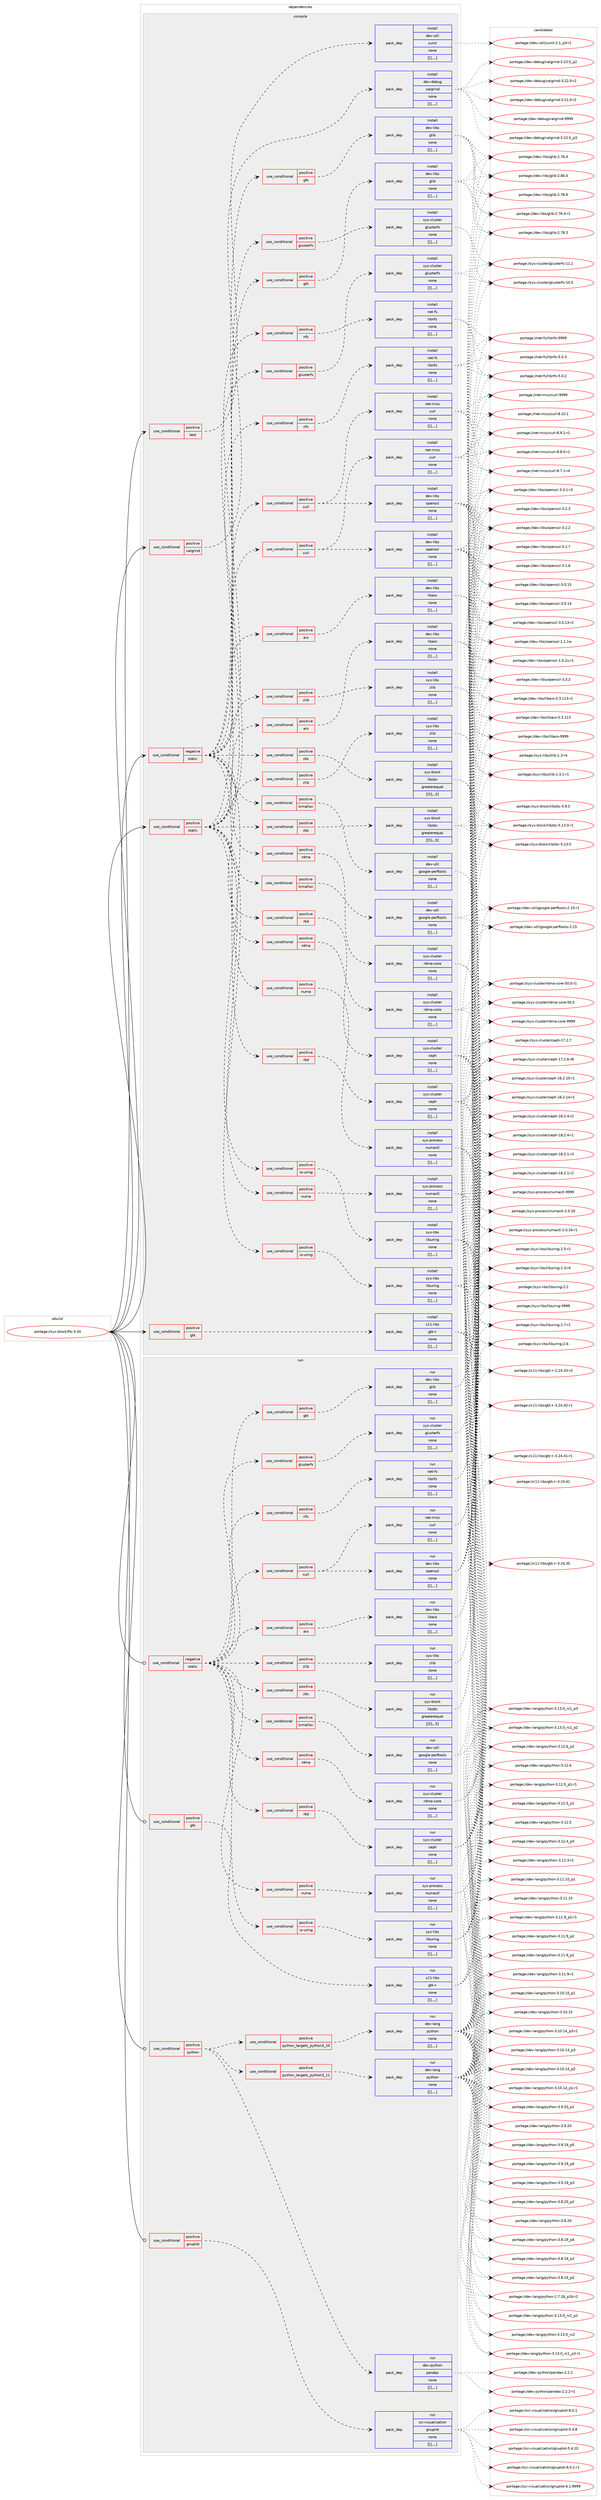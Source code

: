 digraph prolog {

# *************
# Graph options
# *************

newrank=true;
concentrate=true;
compound=true;
graph [rankdir=LR,fontname=Helvetica,fontsize=10,ranksep=1.5];#, ranksep=2.5, nodesep=0.2];
edge  [arrowhead=vee];
node  [fontname=Helvetica,fontsize=10];

# **********
# The ebuild
# **********

subgraph cluster_leftcol {
color=gray;
label=<<i>ebuild</i>>;
id [label="portage://sys-block/fio-3.34", color=red, width=4, href="../sys-block/fio-3.34.svg"];
}

# ****************
# The dependencies
# ****************

subgraph cluster_midcol {
color=gray;
label=<<i>dependencies</i>>;
subgraph cluster_compile {
fillcolor="#eeeeee";
style=filled;
label=<<i>compile</i>>;
subgraph cond8601 {
dependency22780 [label=<<TABLE BORDER="0" CELLBORDER="1" CELLSPACING="0" CELLPADDING="4"><TR><TD ROWSPAN="3" CELLPADDING="10">use_conditional</TD></TR><TR><TD>negative</TD></TR><TR><TD>static</TD></TR></TABLE>>, shape=none, color=red];
subgraph cond8602 {
dependency22781 [label=<<TABLE BORDER="0" CELLBORDER="1" CELLSPACING="0" CELLPADDING="4"><TR><TD ROWSPAN="3" CELLPADDING="10">use_conditional</TD></TR><TR><TD>positive</TD></TR><TR><TD>aio</TD></TR></TABLE>>, shape=none, color=red];
subgraph pack14115 {
dependency22782 [label=<<TABLE BORDER="0" CELLBORDER="1" CELLSPACING="0" CELLPADDING="4" WIDTH="220"><TR><TD ROWSPAN="6" CELLPADDING="30">pack_dep</TD></TR><TR><TD WIDTH="110">install</TD></TR><TR><TD>dev-libs</TD></TR><TR><TD>libaio</TD></TR><TR><TD>none</TD></TR><TR><TD>[[],,,,]</TD></TR></TABLE>>, shape=none, color=blue];
}
dependency22781:e -> dependency22782:w [weight=20,style="dashed",arrowhead="vee"];
}
dependency22780:e -> dependency22781:w [weight=20,style="dashed",arrowhead="vee"];
subgraph cond8603 {
dependency22783 [label=<<TABLE BORDER="0" CELLBORDER="1" CELLSPACING="0" CELLPADDING="4"><TR><TD ROWSPAN="3" CELLPADDING="10">use_conditional</TD></TR><TR><TD>positive</TD></TR><TR><TD>curl</TD></TR></TABLE>>, shape=none, color=red];
subgraph pack14116 {
dependency22784 [label=<<TABLE BORDER="0" CELLBORDER="1" CELLSPACING="0" CELLPADDING="4" WIDTH="220"><TR><TD ROWSPAN="6" CELLPADDING="30">pack_dep</TD></TR><TR><TD WIDTH="110">install</TD></TR><TR><TD>net-misc</TD></TR><TR><TD>curl</TD></TR><TR><TD>none</TD></TR><TR><TD>[[],,,,]</TD></TR></TABLE>>, shape=none, color=blue];
}
dependency22783:e -> dependency22784:w [weight=20,style="dashed",arrowhead="vee"];
subgraph pack14117 {
dependency22785 [label=<<TABLE BORDER="0" CELLBORDER="1" CELLSPACING="0" CELLPADDING="4" WIDTH="220"><TR><TD ROWSPAN="6" CELLPADDING="30">pack_dep</TD></TR><TR><TD WIDTH="110">install</TD></TR><TR><TD>dev-libs</TD></TR><TR><TD>openssl</TD></TR><TR><TD>none</TD></TR><TR><TD>[[],,,,]</TD></TR></TABLE>>, shape=none, color=blue];
}
dependency22783:e -> dependency22785:w [weight=20,style="dashed",arrowhead="vee"];
}
dependency22780:e -> dependency22783:w [weight=20,style="dashed",arrowhead="vee"];
subgraph cond8604 {
dependency22786 [label=<<TABLE BORDER="0" CELLBORDER="1" CELLSPACING="0" CELLPADDING="4"><TR><TD ROWSPAN="3" CELLPADDING="10">use_conditional</TD></TR><TR><TD>positive</TD></TR><TR><TD>nfs</TD></TR></TABLE>>, shape=none, color=red];
subgraph pack14118 {
dependency22787 [label=<<TABLE BORDER="0" CELLBORDER="1" CELLSPACING="0" CELLPADDING="4" WIDTH="220"><TR><TD ROWSPAN="6" CELLPADDING="30">pack_dep</TD></TR><TR><TD WIDTH="110">install</TD></TR><TR><TD>net-fs</TD></TR><TR><TD>libnfs</TD></TR><TR><TD>none</TD></TR><TR><TD>[[],,,,]</TD></TR></TABLE>>, shape=none, color=blue];
}
dependency22786:e -> dependency22787:w [weight=20,style="dashed",arrowhead="vee"];
}
dependency22780:e -> dependency22786:w [weight=20,style="dashed",arrowhead="vee"];
subgraph cond8605 {
dependency22788 [label=<<TABLE BORDER="0" CELLBORDER="1" CELLSPACING="0" CELLPADDING="4"><TR><TD ROWSPAN="3" CELLPADDING="10">use_conditional</TD></TR><TR><TD>positive</TD></TR><TR><TD>glusterfs</TD></TR></TABLE>>, shape=none, color=red];
subgraph pack14119 {
dependency22789 [label=<<TABLE BORDER="0" CELLBORDER="1" CELLSPACING="0" CELLPADDING="4" WIDTH="220"><TR><TD ROWSPAN="6" CELLPADDING="30">pack_dep</TD></TR><TR><TD WIDTH="110">install</TD></TR><TR><TD>sys-cluster</TD></TR><TR><TD>glusterfs</TD></TR><TR><TD>none</TD></TR><TR><TD>[[],,,,]</TD></TR></TABLE>>, shape=none, color=blue];
}
dependency22788:e -> dependency22789:w [weight=20,style="dashed",arrowhead="vee"];
}
dependency22780:e -> dependency22788:w [weight=20,style="dashed",arrowhead="vee"];
subgraph cond8606 {
dependency22790 [label=<<TABLE BORDER="0" CELLBORDER="1" CELLSPACING="0" CELLPADDING="4"><TR><TD ROWSPAN="3" CELLPADDING="10">use_conditional</TD></TR><TR><TD>positive</TD></TR><TR><TD>gtk</TD></TR></TABLE>>, shape=none, color=red];
subgraph pack14120 {
dependency22791 [label=<<TABLE BORDER="0" CELLBORDER="1" CELLSPACING="0" CELLPADDING="4" WIDTH="220"><TR><TD ROWSPAN="6" CELLPADDING="30">pack_dep</TD></TR><TR><TD WIDTH="110">install</TD></TR><TR><TD>dev-libs</TD></TR><TR><TD>glib</TD></TR><TR><TD>none</TD></TR><TR><TD>[[],,,,]</TD></TR></TABLE>>, shape=none, color=blue];
}
dependency22790:e -> dependency22791:w [weight=20,style="dashed",arrowhead="vee"];
}
dependency22780:e -> dependency22790:w [weight=20,style="dashed",arrowhead="vee"];
subgraph cond8607 {
dependency22792 [label=<<TABLE BORDER="0" CELLBORDER="1" CELLSPACING="0" CELLPADDING="4"><TR><TD ROWSPAN="3" CELLPADDING="10">use_conditional</TD></TR><TR><TD>positive</TD></TR><TR><TD>io-uring</TD></TR></TABLE>>, shape=none, color=red];
subgraph pack14121 {
dependency22793 [label=<<TABLE BORDER="0" CELLBORDER="1" CELLSPACING="0" CELLPADDING="4" WIDTH="220"><TR><TD ROWSPAN="6" CELLPADDING="30">pack_dep</TD></TR><TR><TD WIDTH="110">install</TD></TR><TR><TD>sys-libs</TD></TR><TR><TD>liburing</TD></TR><TR><TD>none</TD></TR><TR><TD>[[],,,,]</TD></TR></TABLE>>, shape=none, color=blue];
}
dependency22792:e -> dependency22793:w [weight=20,style="dashed",arrowhead="vee"];
}
dependency22780:e -> dependency22792:w [weight=20,style="dashed",arrowhead="vee"];
subgraph cond8608 {
dependency22794 [label=<<TABLE BORDER="0" CELLBORDER="1" CELLSPACING="0" CELLPADDING="4"><TR><TD ROWSPAN="3" CELLPADDING="10">use_conditional</TD></TR><TR><TD>positive</TD></TR><TR><TD>numa</TD></TR></TABLE>>, shape=none, color=red];
subgraph pack14122 {
dependency22795 [label=<<TABLE BORDER="0" CELLBORDER="1" CELLSPACING="0" CELLPADDING="4" WIDTH="220"><TR><TD ROWSPAN="6" CELLPADDING="30">pack_dep</TD></TR><TR><TD WIDTH="110">install</TD></TR><TR><TD>sys-process</TD></TR><TR><TD>numactl</TD></TR><TR><TD>none</TD></TR><TR><TD>[[],,,,]</TD></TR></TABLE>>, shape=none, color=blue];
}
dependency22794:e -> dependency22795:w [weight=20,style="dashed",arrowhead="vee"];
}
dependency22780:e -> dependency22794:w [weight=20,style="dashed",arrowhead="vee"];
subgraph cond8609 {
dependency22796 [label=<<TABLE BORDER="0" CELLBORDER="1" CELLSPACING="0" CELLPADDING="4"><TR><TD ROWSPAN="3" CELLPADDING="10">use_conditional</TD></TR><TR><TD>positive</TD></TR><TR><TD>rbd</TD></TR></TABLE>>, shape=none, color=red];
subgraph pack14123 {
dependency22797 [label=<<TABLE BORDER="0" CELLBORDER="1" CELLSPACING="0" CELLPADDING="4" WIDTH="220"><TR><TD ROWSPAN="6" CELLPADDING="30">pack_dep</TD></TR><TR><TD WIDTH="110">install</TD></TR><TR><TD>sys-cluster</TD></TR><TR><TD>ceph</TD></TR><TR><TD>none</TD></TR><TR><TD>[[],,,,]</TD></TR></TABLE>>, shape=none, color=blue];
}
dependency22796:e -> dependency22797:w [weight=20,style="dashed",arrowhead="vee"];
}
dependency22780:e -> dependency22796:w [weight=20,style="dashed",arrowhead="vee"];
subgraph cond8610 {
dependency22798 [label=<<TABLE BORDER="0" CELLBORDER="1" CELLSPACING="0" CELLPADDING="4"><TR><TD ROWSPAN="3" CELLPADDING="10">use_conditional</TD></TR><TR><TD>positive</TD></TR><TR><TD>rdma</TD></TR></TABLE>>, shape=none, color=red];
subgraph pack14124 {
dependency22799 [label=<<TABLE BORDER="0" CELLBORDER="1" CELLSPACING="0" CELLPADDING="4" WIDTH="220"><TR><TD ROWSPAN="6" CELLPADDING="30">pack_dep</TD></TR><TR><TD WIDTH="110">install</TD></TR><TR><TD>sys-cluster</TD></TR><TR><TD>rdma-core</TD></TR><TR><TD>none</TD></TR><TR><TD>[[],,,,]</TD></TR></TABLE>>, shape=none, color=blue];
}
dependency22798:e -> dependency22799:w [weight=20,style="dashed",arrowhead="vee"];
}
dependency22780:e -> dependency22798:w [weight=20,style="dashed",arrowhead="vee"];
subgraph cond8611 {
dependency22800 [label=<<TABLE BORDER="0" CELLBORDER="1" CELLSPACING="0" CELLPADDING="4"><TR><TD ROWSPAN="3" CELLPADDING="10">use_conditional</TD></TR><TR><TD>positive</TD></TR><TR><TD>tcmalloc</TD></TR></TABLE>>, shape=none, color=red];
subgraph pack14125 {
dependency22801 [label=<<TABLE BORDER="0" CELLBORDER="1" CELLSPACING="0" CELLPADDING="4" WIDTH="220"><TR><TD ROWSPAN="6" CELLPADDING="30">pack_dep</TD></TR><TR><TD WIDTH="110">install</TD></TR><TR><TD>dev-util</TD></TR><TR><TD>google-perftools</TD></TR><TR><TD>none</TD></TR><TR><TD>[[],,,,]</TD></TR></TABLE>>, shape=none, color=blue];
}
dependency22800:e -> dependency22801:w [weight=20,style="dashed",arrowhead="vee"];
}
dependency22780:e -> dependency22800:w [weight=20,style="dashed",arrowhead="vee"];
subgraph cond8612 {
dependency22802 [label=<<TABLE BORDER="0" CELLBORDER="1" CELLSPACING="0" CELLPADDING="4"><TR><TD ROWSPAN="3" CELLPADDING="10">use_conditional</TD></TR><TR><TD>positive</TD></TR><TR><TD>zbc</TD></TR></TABLE>>, shape=none, color=red];
subgraph pack14126 {
dependency22803 [label=<<TABLE BORDER="0" CELLBORDER="1" CELLSPACING="0" CELLPADDING="4" WIDTH="220"><TR><TD ROWSPAN="6" CELLPADDING="30">pack_dep</TD></TR><TR><TD WIDTH="110">install</TD></TR><TR><TD>sys-block</TD></TR><TR><TD>libzbc</TD></TR><TR><TD>greaterequal</TD></TR><TR><TD>[[5],,,5]</TD></TR></TABLE>>, shape=none, color=blue];
}
dependency22802:e -> dependency22803:w [weight=20,style="dashed",arrowhead="vee"];
}
dependency22780:e -> dependency22802:w [weight=20,style="dashed",arrowhead="vee"];
subgraph cond8613 {
dependency22804 [label=<<TABLE BORDER="0" CELLBORDER="1" CELLSPACING="0" CELLPADDING="4"><TR><TD ROWSPAN="3" CELLPADDING="10">use_conditional</TD></TR><TR><TD>positive</TD></TR><TR><TD>zlib</TD></TR></TABLE>>, shape=none, color=red];
subgraph pack14127 {
dependency22805 [label=<<TABLE BORDER="0" CELLBORDER="1" CELLSPACING="0" CELLPADDING="4" WIDTH="220"><TR><TD ROWSPAN="6" CELLPADDING="30">pack_dep</TD></TR><TR><TD WIDTH="110">install</TD></TR><TR><TD>sys-libs</TD></TR><TR><TD>zlib</TD></TR><TR><TD>none</TD></TR><TR><TD>[[],,,,]</TD></TR></TABLE>>, shape=none, color=blue];
}
dependency22804:e -> dependency22805:w [weight=20,style="dashed",arrowhead="vee"];
}
dependency22780:e -> dependency22804:w [weight=20,style="dashed",arrowhead="vee"];
}
id:e -> dependency22780:w [weight=20,style="solid",arrowhead="vee"];
subgraph cond8614 {
dependency22806 [label=<<TABLE BORDER="0" CELLBORDER="1" CELLSPACING="0" CELLPADDING="4"><TR><TD ROWSPAN="3" CELLPADDING="10">use_conditional</TD></TR><TR><TD>positive</TD></TR><TR><TD>gtk</TD></TR></TABLE>>, shape=none, color=red];
subgraph pack14128 {
dependency22807 [label=<<TABLE BORDER="0" CELLBORDER="1" CELLSPACING="0" CELLPADDING="4" WIDTH="220"><TR><TD ROWSPAN="6" CELLPADDING="30">pack_dep</TD></TR><TR><TD WIDTH="110">install</TD></TR><TR><TD>x11-libs</TD></TR><TR><TD>gtk+</TD></TR><TR><TD>none</TD></TR><TR><TD>[[],,,,]</TD></TR></TABLE>>, shape=none, color=blue];
}
dependency22806:e -> dependency22807:w [weight=20,style="dashed",arrowhead="vee"];
}
id:e -> dependency22806:w [weight=20,style="solid",arrowhead="vee"];
subgraph cond8615 {
dependency22808 [label=<<TABLE BORDER="0" CELLBORDER="1" CELLSPACING="0" CELLPADDING="4"><TR><TD ROWSPAN="3" CELLPADDING="10">use_conditional</TD></TR><TR><TD>positive</TD></TR><TR><TD>static</TD></TR></TABLE>>, shape=none, color=red];
subgraph cond8616 {
dependency22809 [label=<<TABLE BORDER="0" CELLBORDER="1" CELLSPACING="0" CELLPADDING="4"><TR><TD ROWSPAN="3" CELLPADDING="10">use_conditional</TD></TR><TR><TD>positive</TD></TR><TR><TD>aio</TD></TR></TABLE>>, shape=none, color=red];
subgraph pack14129 {
dependency22810 [label=<<TABLE BORDER="0" CELLBORDER="1" CELLSPACING="0" CELLPADDING="4" WIDTH="220"><TR><TD ROWSPAN="6" CELLPADDING="30">pack_dep</TD></TR><TR><TD WIDTH="110">install</TD></TR><TR><TD>dev-libs</TD></TR><TR><TD>libaio</TD></TR><TR><TD>none</TD></TR><TR><TD>[[],,,,]</TD></TR></TABLE>>, shape=none, color=blue];
}
dependency22809:e -> dependency22810:w [weight=20,style="dashed",arrowhead="vee"];
}
dependency22808:e -> dependency22809:w [weight=20,style="dashed",arrowhead="vee"];
subgraph cond8617 {
dependency22811 [label=<<TABLE BORDER="0" CELLBORDER="1" CELLSPACING="0" CELLPADDING="4"><TR><TD ROWSPAN="3" CELLPADDING="10">use_conditional</TD></TR><TR><TD>positive</TD></TR><TR><TD>curl</TD></TR></TABLE>>, shape=none, color=red];
subgraph pack14130 {
dependency22812 [label=<<TABLE BORDER="0" CELLBORDER="1" CELLSPACING="0" CELLPADDING="4" WIDTH="220"><TR><TD ROWSPAN="6" CELLPADDING="30">pack_dep</TD></TR><TR><TD WIDTH="110">install</TD></TR><TR><TD>net-misc</TD></TR><TR><TD>curl</TD></TR><TR><TD>none</TD></TR><TR><TD>[[],,,,]</TD></TR></TABLE>>, shape=none, color=blue];
}
dependency22811:e -> dependency22812:w [weight=20,style="dashed",arrowhead="vee"];
subgraph pack14131 {
dependency22813 [label=<<TABLE BORDER="0" CELLBORDER="1" CELLSPACING="0" CELLPADDING="4" WIDTH="220"><TR><TD ROWSPAN="6" CELLPADDING="30">pack_dep</TD></TR><TR><TD WIDTH="110">install</TD></TR><TR><TD>dev-libs</TD></TR><TR><TD>openssl</TD></TR><TR><TD>none</TD></TR><TR><TD>[[],,,,]</TD></TR></TABLE>>, shape=none, color=blue];
}
dependency22811:e -> dependency22813:w [weight=20,style="dashed",arrowhead="vee"];
}
dependency22808:e -> dependency22811:w [weight=20,style="dashed",arrowhead="vee"];
subgraph cond8618 {
dependency22814 [label=<<TABLE BORDER="0" CELLBORDER="1" CELLSPACING="0" CELLPADDING="4"><TR><TD ROWSPAN="3" CELLPADDING="10">use_conditional</TD></TR><TR><TD>positive</TD></TR><TR><TD>nfs</TD></TR></TABLE>>, shape=none, color=red];
subgraph pack14132 {
dependency22815 [label=<<TABLE BORDER="0" CELLBORDER="1" CELLSPACING="0" CELLPADDING="4" WIDTH="220"><TR><TD ROWSPAN="6" CELLPADDING="30">pack_dep</TD></TR><TR><TD WIDTH="110">install</TD></TR><TR><TD>net-fs</TD></TR><TR><TD>libnfs</TD></TR><TR><TD>none</TD></TR><TR><TD>[[],,,,]</TD></TR></TABLE>>, shape=none, color=blue];
}
dependency22814:e -> dependency22815:w [weight=20,style="dashed",arrowhead="vee"];
}
dependency22808:e -> dependency22814:w [weight=20,style="dashed",arrowhead="vee"];
subgraph cond8619 {
dependency22816 [label=<<TABLE BORDER="0" CELLBORDER="1" CELLSPACING="0" CELLPADDING="4"><TR><TD ROWSPAN="3" CELLPADDING="10">use_conditional</TD></TR><TR><TD>positive</TD></TR><TR><TD>glusterfs</TD></TR></TABLE>>, shape=none, color=red];
subgraph pack14133 {
dependency22817 [label=<<TABLE BORDER="0" CELLBORDER="1" CELLSPACING="0" CELLPADDING="4" WIDTH="220"><TR><TD ROWSPAN="6" CELLPADDING="30">pack_dep</TD></TR><TR><TD WIDTH="110">install</TD></TR><TR><TD>sys-cluster</TD></TR><TR><TD>glusterfs</TD></TR><TR><TD>none</TD></TR><TR><TD>[[],,,,]</TD></TR></TABLE>>, shape=none, color=blue];
}
dependency22816:e -> dependency22817:w [weight=20,style="dashed",arrowhead="vee"];
}
dependency22808:e -> dependency22816:w [weight=20,style="dashed",arrowhead="vee"];
subgraph cond8620 {
dependency22818 [label=<<TABLE BORDER="0" CELLBORDER="1" CELLSPACING="0" CELLPADDING="4"><TR><TD ROWSPAN="3" CELLPADDING="10">use_conditional</TD></TR><TR><TD>positive</TD></TR><TR><TD>gtk</TD></TR></TABLE>>, shape=none, color=red];
subgraph pack14134 {
dependency22819 [label=<<TABLE BORDER="0" CELLBORDER="1" CELLSPACING="0" CELLPADDING="4" WIDTH="220"><TR><TD ROWSPAN="6" CELLPADDING="30">pack_dep</TD></TR><TR><TD WIDTH="110">install</TD></TR><TR><TD>dev-libs</TD></TR><TR><TD>glib</TD></TR><TR><TD>none</TD></TR><TR><TD>[[],,,,]</TD></TR></TABLE>>, shape=none, color=blue];
}
dependency22818:e -> dependency22819:w [weight=20,style="dashed",arrowhead="vee"];
}
dependency22808:e -> dependency22818:w [weight=20,style="dashed",arrowhead="vee"];
subgraph cond8621 {
dependency22820 [label=<<TABLE BORDER="0" CELLBORDER="1" CELLSPACING="0" CELLPADDING="4"><TR><TD ROWSPAN="3" CELLPADDING="10">use_conditional</TD></TR><TR><TD>positive</TD></TR><TR><TD>io-uring</TD></TR></TABLE>>, shape=none, color=red];
subgraph pack14135 {
dependency22821 [label=<<TABLE BORDER="0" CELLBORDER="1" CELLSPACING="0" CELLPADDING="4" WIDTH="220"><TR><TD ROWSPAN="6" CELLPADDING="30">pack_dep</TD></TR><TR><TD WIDTH="110">install</TD></TR><TR><TD>sys-libs</TD></TR><TR><TD>liburing</TD></TR><TR><TD>none</TD></TR><TR><TD>[[],,,,]</TD></TR></TABLE>>, shape=none, color=blue];
}
dependency22820:e -> dependency22821:w [weight=20,style="dashed",arrowhead="vee"];
}
dependency22808:e -> dependency22820:w [weight=20,style="dashed",arrowhead="vee"];
subgraph cond8622 {
dependency22822 [label=<<TABLE BORDER="0" CELLBORDER="1" CELLSPACING="0" CELLPADDING="4"><TR><TD ROWSPAN="3" CELLPADDING="10">use_conditional</TD></TR><TR><TD>positive</TD></TR><TR><TD>numa</TD></TR></TABLE>>, shape=none, color=red];
subgraph pack14136 {
dependency22823 [label=<<TABLE BORDER="0" CELLBORDER="1" CELLSPACING="0" CELLPADDING="4" WIDTH="220"><TR><TD ROWSPAN="6" CELLPADDING="30">pack_dep</TD></TR><TR><TD WIDTH="110">install</TD></TR><TR><TD>sys-process</TD></TR><TR><TD>numactl</TD></TR><TR><TD>none</TD></TR><TR><TD>[[],,,,]</TD></TR></TABLE>>, shape=none, color=blue];
}
dependency22822:e -> dependency22823:w [weight=20,style="dashed",arrowhead="vee"];
}
dependency22808:e -> dependency22822:w [weight=20,style="dashed",arrowhead="vee"];
subgraph cond8623 {
dependency22824 [label=<<TABLE BORDER="0" CELLBORDER="1" CELLSPACING="0" CELLPADDING="4"><TR><TD ROWSPAN="3" CELLPADDING="10">use_conditional</TD></TR><TR><TD>positive</TD></TR><TR><TD>rbd</TD></TR></TABLE>>, shape=none, color=red];
subgraph pack14137 {
dependency22825 [label=<<TABLE BORDER="0" CELLBORDER="1" CELLSPACING="0" CELLPADDING="4" WIDTH="220"><TR><TD ROWSPAN="6" CELLPADDING="30">pack_dep</TD></TR><TR><TD WIDTH="110">install</TD></TR><TR><TD>sys-cluster</TD></TR><TR><TD>ceph</TD></TR><TR><TD>none</TD></TR><TR><TD>[[],,,,]</TD></TR></TABLE>>, shape=none, color=blue];
}
dependency22824:e -> dependency22825:w [weight=20,style="dashed",arrowhead="vee"];
}
dependency22808:e -> dependency22824:w [weight=20,style="dashed",arrowhead="vee"];
subgraph cond8624 {
dependency22826 [label=<<TABLE BORDER="0" CELLBORDER="1" CELLSPACING="0" CELLPADDING="4"><TR><TD ROWSPAN="3" CELLPADDING="10">use_conditional</TD></TR><TR><TD>positive</TD></TR><TR><TD>rdma</TD></TR></TABLE>>, shape=none, color=red];
subgraph pack14138 {
dependency22827 [label=<<TABLE BORDER="0" CELLBORDER="1" CELLSPACING="0" CELLPADDING="4" WIDTH="220"><TR><TD ROWSPAN="6" CELLPADDING="30">pack_dep</TD></TR><TR><TD WIDTH="110">install</TD></TR><TR><TD>sys-cluster</TD></TR><TR><TD>rdma-core</TD></TR><TR><TD>none</TD></TR><TR><TD>[[],,,,]</TD></TR></TABLE>>, shape=none, color=blue];
}
dependency22826:e -> dependency22827:w [weight=20,style="dashed",arrowhead="vee"];
}
dependency22808:e -> dependency22826:w [weight=20,style="dashed",arrowhead="vee"];
subgraph cond8625 {
dependency22828 [label=<<TABLE BORDER="0" CELLBORDER="1" CELLSPACING="0" CELLPADDING="4"><TR><TD ROWSPAN="3" CELLPADDING="10">use_conditional</TD></TR><TR><TD>positive</TD></TR><TR><TD>tcmalloc</TD></TR></TABLE>>, shape=none, color=red];
subgraph pack14139 {
dependency22829 [label=<<TABLE BORDER="0" CELLBORDER="1" CELLSPACING="0" CELLPADDING="4" WIDTH="220"><TR><TD ROWSPAN="6" CELLPADDING="30">pack_dep</TD></TR><TR><TD WIDTH="110">install</TD></TR><TR><TD>dev-util</TD></TR><TR><TD>google-perftools</TD></TR><TR><TD>none</TD></TR><TR><TD>[[],,,,]</TD></TR></TABLE>>, shape=none, color=blue];
}
dependency22828:e -> dependency22829:w [weight=20,style="dashed",arrowhead="vee"];
}
dependency22808:e -> dependency22828:w [weight=20,style="dashed",arrowhead="vee"];
subgraph cond8626 {
dependency22830 [label=<<TABLE BORDER="0" CELLBORDER="1" CELLSPACING="0" CELLPADDING="4"><TR><TD ROWSPAN="3" CELLPADDING="10">use_conditional</TD></TR><TR><TD>positive</TD></TR><TR><TD>zbc</TD></TR></TABLE>>, shape=none, color=red];
subgraph pack14140 {
dependency22831 [label=<<TABLE BORDER="0" CELLBORDER="1" CELLSPACING="0" CELLPADDING="4" WIDTH="220"><TR><TD ROWSPAN="6" CELLPADDING="30">pack_dep</TD></TR><TR><TD WIDTH="110">install</TD></TR><TR><TD>sys-block</TD></TR><TR><TD>libzbc</TD></TR><TR><TD>greaterequal</TD></TR><TR><TD>[[5],,,5]</TD></TR></TABLE>>, shape=none, color=blue];
}
dependency22830:e -> dependency22831:w [weight=20,style="dashed",arrowhead="vee"];
}
dependency22808:e -> dependency22830:w [weight=20,style="dashed",arrowhead="vee"];
subgraph cond8627 {
dependency22832 [label=<<TABLE BORDER="0" CELLBORDER="1" CELLSPACING="0" CELLPADDING="4"><TR><TD ROWSPAN="3" CELLPADDING="10">use_conditional</TD></TR><TR><TD>positive</TD></TR><TR><TD>zlib</TD></TR></TABLE>>, shape=none, color=red];
subgraph pack14141 {
dependency22833 [label=<<TABLE BORDER="0" CELLBORDER="1" CELLSPACING="0" CELLPADDING="4" WIDTH="220"><TR><TD ROWSPAN="6" CELLPADDING="30">pack_dep</TD></TR><TR><TD WIDTH="110">install</TD></TR><TR><TD>sys-libs</TD></TR><TR><TD>zlib</TD></TR><TR><TD>none</TD></TR><TR><TD>[[],,,,]</TD></TR></TABLE>>, shape=none, color=blue];
}
dependency22832:e -> dependency22833:w [weight=20,style="dashed",arrowhead="vee"];
}
dependency22808:e -> dependency22832:w [weight=20,style="dashed",arrowhead="vee"];
}
id:e -> dependency22808:w [weight=20,style="solid",arrowhead="vee"];
subgraph cond8628 {
dependency22834 [label=<<TABLE BORDER="0" CELLBORDER="1" CELLSPACING="0" CELLPADDING="4"><TR><TD ROWSPAN="3" CELLPADDING="10">use_conditional</TD></TR><TR><TD>positive</TD></TR><TR><TD>test</TD></TR></TABLE>>, shape=none, color=red];
subgraph pack14142 {
dependency22835 [label=<<TABLE BORDER="0" CELLBORDER="1" CELLSPACING="0" CELLPADDING="4" WIDTH="220"><TR><TD ROWSPAN="6" CELLPADDING="30">pack_dep</TD></TR><TR><TD WIDTH="110">install</TD></TR><TR><TD>dev-util</TD></TR><TR><TD>cunit</TD></TR><TR><TD>none</TD></TR><TR><TD>[[],,,,]</TD></TR></TABLE>>, shape=none, color=blue];
}
dependency22834:e -> dependency22835:w [weight=20,style="dashed",arrowhead="vee"];
}
id:e -> dependency22834:w [weight=20,style="solid",arrowhead="vee"];
subgraph cond8629 {
dependency22836 [label=<<TABLE BORDER="0" CELLBORDER="1" CELLSPACING="0" CELLPADDING="4"><TR><TD ROWSPAN="3" CELLPADDING="10">use_conditional</TD></TR><TR><TD>positive</TD></TR><TR><TD>valgrind</TD></TR></TABLE>>, shape=none, color=red];
subgraph pack14143 {
dependency22837 [label=<<TABLE BORDER="0" CELLBORDER="1" CELLSPACING="0" CELLPADDING="4" WIDTH="220"><TR><TD ROWSPAN="6" CELLPADDING="30">pack_dep</TD></TR><TR><TD WIDTH="110">install</TD></TR><TR><TD>dev-debug</TD></TR><TR><TD>valgrind</TD></TR><TR><TD>none</TD></TR><TR><TD>[[],,,,]</TD></TR></TABLE>>, shape=none, color=blue];
}
dependency22836:e -> dependency22837:w [weight=20,style="dashed",arrowhead="vee"];
}
id:e -> dependency22836:w [weight=20,style="solid",arrowhead="vee"];
}
subgraph cluster_compileandrun {
fillcolor="#eeeeee";
style=filled;
label=<<i>compile and run</i>>;
}
subgraph cluster_run {
fillcolor="#eeeeee";
style=filled;
label=<<i>run</i>>;
subgraph cond8630 {
dependency22838 [label=<<TABLE BORDER="0" CELLBORDER="1" CELLSPACING="0" CELLPADDING="4"><TR><TD ROWSPAN="3" CELLPADDING="10">use_conditional</TD></TR><TR><TD>negative</TD></TR><TR><TD>static</TD></TR></TABLE>>, shape=none, color=red];
subgraph cond8631 {
dependency22839 [label=<<TABLE BORDER="0" CELLBORDER="1" CELLSPACING="0" CELLPADDING="4"><TR><TD ROWSPAN="3" CELLPADDING="10">use_conditional</TD></TR><TR><TD>positive</TD></TR><TR><TD>aio</TD></TR></TABLE>>, shape=none, color=red];
subgraph pack14144 {
dependency22840 [label=<<TABLE BORDER="0" CELLBORDER="1" CELLSPACING="0" CELLPADDING="4" WIDTH="220"><TR><TD ROWSPAN="6" CELLPADDING="30">pack_dep</TD></TR><TR><TD WIDTH="110">run</TD></TR><TR><TD>dev-libs</TD></TR><TR><TD>libaio</TD></TR><TR><TD>none</TD></TR><TR><TD>[[],,,,]</TD></TR></TABLE>>, shape=none, color=blue];
}
dependency22839:e -> dependency22840:w [weight=20,style="dashed",arrowhead="vee"];
}
dependency22838:e -> dependency22839:w [weight=20,style="dashed",arrowhead="vee"];
subgraph cond8632 {
dependency22841 [label=<<TABLE BORDER="0" CELLBORDER="1" CELLSPACING="0" CELLPADDING="4"><TR><TD ROWSPAN="3" CELLPADDING="10">use_conditional</TD></TR><TR><TD>positive</TD></TR><TR><TD>curl</TD></TR></TABLE>>, shape=none, color=red];
subgraph pack14145 {
dependency22842 [label=<<TABLE BORDER="0" CELLBORDER="1" CELLSPACING="0" CELLPADDING="4" WIDTH="220"><TR><TD ROWSPAN="6" CELLPADDING="30">pack_dep</TD></TR><TR><TD WIDTH="110">run</TD></TR><TR><TD>net-misc</TD></TR><TR><TD>curl</TD></TR><TR><TD>none</TD></TR><TR><TD>[[],,,,]</TD></TR></TABLE>>, shape=none, color=blue];
}
dependency22841:e -> dependency22842:w [weight=20,style="dashed",arrowhead="vee"];
subgraph pack14146 {
dependency22843 [label=<<TABLE BORDER="0" CELLBORDER="1" CELLSPACING="0" CELLPADDING="4" WIDTH="220"><TR><TD ROWSPAN="6" CELLPADDING="30">pack_dep</TD></TR><TR><TD WIDTH="110">run</TD></TR><TR><TD>dev-libs</TD></TR><TR><TD>openssl</TD></TR><TR><TD>none</TD></TR><TR><TD>[[],,,,]</TD></TR></TABLE>>, shape=none, color=blue];
}
dependency22841:e -> dependency22843:w [weight=20,style="dashed",arrowhead="vee"];
}
dependency22838:e -> dependency22841:w [weight=20,style="dashed",arrowhead="vee"];
subgraph cond8633 {
dependency22844 [label=<<TABLE BORDER="0" CELLBORDER="1" CELLSPACING="0" CELLPADDING="4"><TR><TD ROWSPAN="3" CELLPADDING="10">use_conditional</TD></TR><TR><TD>positive</TD></TR><TR><TD>nfs</TD></TR></TABLE>>, shape=none, color=red];
subgraph pack14147 {
dependency22845 [label=<<TABLE BORDER="0" CELLBORDER="1" CELLSPACING="0" CELLPADDING="4" WIDTH="220"><TR><TD ROWSPAN="6" CELLPADDING="30">pack_dep</TD></TR><TR><TD WIDTH="110">run</TD></TR><TR><TD>net-fs</TD></TR><TR><TD>libnfs</TD></TR><TR><TD>none</TD></TR><TR><TD>[[],,,,]</TD></TR></TABLE>>, shape=none, color=blue];
}
dependency22844:e -> dependency22845:w [weight=20,style="dashed",arrowhead="vee"];
}
dependency22838:e -> dependency22844:w [weight=20,style="dashed",arrowhead="vee"];
subgraph cond8634 {
dependency22846 [label=<<TABLE BORDER="0" CELLBORDER="1" CELLSPACING="0" CELLPADDING="4"><TR><TD ROWSPAN="3" CELLPADDING="10">use_conditional</TD></TR><TR><TD>positive</TD></TR><TR><TD>glusterfs</TD></TR></TABLE>>, shape=none, color=red];
subgraph pack14148 {
dependency22847 [label=<<TABLE BORDER="0" CELLBORDER="1" CELLSPACING="0" CELLPADDING="4" WIDTH="220"><TR><TD ROWSPAN="6" CELLPADDING="30">pack_dep</TD></TR><TR><TD WIDTH="110">run</TD></TR><TR><TD>sys-cluster</TD></TR><TR><TD>glusterfs</TD></TR><TR><TD>none</TD></TR><TR><TD>[[],,,,]</TD></TR></TABLE>>, shape=none, color=blue];
}
dependency22846:e -> dependency22847:w [weight=20,style="dashed",arrowhead="vee"];
}
dependency22838:e -> dependency22846:w [weight=20,style="dashed",arrowhead="vee"];
subgraph cond8635 {
dependency22848 [label=<<TABLE BORDER="0" CELLBORDER="1" CELLSPACING="0" CELLPADDING="4"><TR><TD ROWSPAN="3" CELLPADDING="10">use_conditional</TD></TR><TR><TD>positive</TD></TR><TR><TD>gtk</TD></TR></TABLE>>, shape=none, color=red];
subgraph pack14149 {
dependency22849 [label=<<TABLE BORDER="0" CELLBORDER="1" CELLSPACING="0" CELLPADDING="4" WIDTH="220"><TR><TD ROWSPAN="6" CELLPADDING="30">pack_dep</TD></TR><TR><TD WIDTH="110">run</TD></TR><TR><TD>dev-libs</TD></TR><TR><TD>glib</TD></TR><TR><TD>none</TD></TR><TR><TD>[[],,,,]</TD></TR></TABLE>>, shape=none, color=blue];
}
dependency22848:e -> dependency22849:w [weight=20,style="dashed",arrowhead="vee"];
}
dependency22838:e -> dependency22848:w [weight=20,style="dashed",arrowhead="vee"];
subgraph cond8636 {
dependency22850 [label=<<TABLE BORDER="0" CELLBORDER="1" CELLSPACING="0" CELLPADDING="4"><TR><TD ROWSPAN="3" CELLPADDING="10">use_conditional</TD></TR><TR><TD>positive</TD></TR><TR><TD>io-uring</TD></TR></TABLE>>, shape=none, color=red];
subgraph pack14150 {
dependency22851 [label=<<TABLE BORDER="0" CELLBORDER="1" CELLSPACING="0" CELLPADDING="4" WIDTH="220"><TR><TD ROWSPAN="6" CELLPADDING="30">pack_dep</TD></TR><TR><TD WIDTH="110">run</TD></TR><TR><TD>sys-libs</TD></TR><TR><TD>liburing</TD></TR><TR><TD>none</TD></TR><TR><TD>[[],,,,]</TD></TR></TABLE>>, shape=none, color=blue];
}
dependency22850:e -> dependency22851:w [weight=20,style="dashed",arrowhead="vee"];
}
dependency22838:e -> dependency22850:w [weight=20,style="dashed",arrowhead="vee"];
subgraph cond8637 {
dependency22852 [label=<<TABLE BORDER="0" CELLBORDER="1" CELLSPACING="0" CELLPADDING="4"><TR><TD ROWSPAN="3" CELLPADDING="10">use_conditional</TD></TR><TR><TD>positive</TD></TR><TR><TD>numa</TD></TR></TABLE>>, shape=none, color=red];
subgraph pack14151 {
dependency22853 [label=<<TABLE BORDER="0" CELLBORDER="1" CELLSPACING="0" CELLPADDING="4" WIDTH="220"><TR><TD ROWSPAN="6" CELLPADDING="30">pack_dep</TD></TR><TR><TD WIDTH="110">run</TD></TR><TR><TD>sys-process</TD></TR><TR><TD>numactl</TD></TR><TR><TD>none</TD></TR><TR><TD>[[],,,,]</TD></TR></TABLE>>, shape=none, color=blue];
}
dependency22852:e -> dependency22853:w [weight=20,style="dashed",arrowhead="vee"];
}
dependency22838:e -> dependency22852:w [weight=20,style="dashed",arrowhead="vee"];
subgraph cond8638 {
dependency22854 [label=<<TABLE BORDER="0" CELLBORDER="1" CELLSPACING="0" CELLPADDING="4"><TR><TD ROWSPAN="3" CELLPADDING="10">use_conditional</TD></TR><TR><TD>positive</TD></TR><TR><TD>rbd</TD></TR></TABLE>>, shape=none, color=red];
subgraph pack14152 {
dependency22855 [label=<<TABLE BORDER="0" CELLBORDER="1" CELLSPACING="0" CELLPADDING="4" WIDTH="220"><TR><TD ROWSPAN="6" CELLPADDING="30">pack_dep</TD></TR><TR><TD WIDTH="110">run</TD></TR><TR><TD>sys-cluster</TD></TR><TR><TD>ceph</TD></TR><TR><TD>none</TD></TR><TR><TD>[[],,,,]</TD></TR></TABLE>>, shape=none, color=blue];
}
dependency22854:e -> dependency22855:w [weight=20,style="dashed",arrowhead="vee"];
}
dependency22838:e -> dependency22854:w [weight=20,style="dashed",arrowhead="vee"];
subgraph cond8639 {
dependency22856 [label=<<TABLE BORDER="0" CELLBORDER="1" CELLSPACING="0" CELLPADDING="4"><TR><TD ROWSPAN="3" CELLPADDING="10">use_conditional</TD></TR><TR><TD>positive</TD></TR><TR><TD>rdma</TD></TR></TABLE>>, shape=none, color=red];
subgraph pack14153 {
dependency22857 [label=<<TABLE BORDER="0" CELLBORDER="1" CELLSPACING="0" CELLPADDING="4" WIDTH="220"><TR><TD ROWSPAN="6" CELLPADDING="30">pack_dep</TD></TR><TR><TD WIDTH="110">run</TD></TR><TR><TD>sys-cluster</TD></TR><TR><TD>rdma-core</TD></TR><TR><TD>none</TD></TR><TR><TD>[[],,,,]</TD></TR></TABLE>>, shape=none, color=blue];
}
dependency22856:e -> dependency22857:w [weight=20,style="dashed",arrowhead="vee"];
}
dependency22838:e -> dependency22856:w [weight=20,style="dashed",arrowhead="vee"];
subgraph cond8640 {
dependency22858 [label=<<TABLE BORDER="0" CELLBORDER="1" CELLSPACING="0" CELLPADDING="4"><TR><TD ROWSPAN="3" CELLPADDING="10">use_conditional</TD></TR><TR><TD>positive</TD></TR><TR><TD>tcmalloc</TD></TR></TABLE>>, shape=none, color=red];
subgraph pack14154 {
dependency22859 [label=<<TABLE BORDER="0" CELLBORDER="1" CELLSPACING="0" CELLPADDING="4" WIDTH="220"><TR><TD ROWSPAN="6" CELLPADDING="30">pack_dep</TD></TR><TR><TD WIDTH="110">run</TD></TR><TR><TD>dev-util</TD></TR><TR><TD>google-perftools</TD></TR><TR><TD>none</TD></TR><TR><TD>[[],,,,]</TD></TR></TABLE>>, shape=none, color=blue];
}
dependency22858:e -> dependency22859:w [weight=20,style="dashed",arrowhead="vee"];
}
dependency22838:e -> dependency22858:w [weight=20,style="dashed",arrowhead="vee"];
subgraph cond8641 {
dependency22860 [label=<<TABLE BORDER="0" CELLBORDER="1" CELLSPACING="0" CELLPADDING="4"><TR><TD ROWSPAN="3" CELLPADDING="10">use_conditional</TD></TR><TR><TD>positive</TD></TR><TR><TD>zbc</TD></TR></TABLE>>, shape=none, color=red];
subgraph pack14155 {
dependency22861 [label=<<TABLE BORDER="0" CELLBORDER="1" CELLSPACING="0" CELLPADDING="4" WIDTH="220"><TR><TD ROWSPAN="6" CELLPADDING="30">pack_dep</TD></TR><TR><TD WIDTH="110">run</TD></TR><TR><TD>sys-block</TD></TR><TR><TD>libzbc</TD></TR><TR><TD>greaterequal</TD></TR><TR><TD>[[5],,,5]</TD></TR></TABLE>>, shape=none, color=blue];
}
dependency22860:e -> dependency22861:w [weight=20,style="dashed",arrowhead="vee"];
}
dependency22838:e -> dependency22860:w [weight=20,style="dashed",arrowhead="vee"];
subgraph cond8642 {
dependency22862 [label=<<TABLE BORDER="0" CELLBORDER="1" CELLSPACING="0" CELLPADDING="4"><TR><TD ROWSPAN="3" CELLPADDING="10">use_conditional</TD></TR><TR><TD>positive</TD></TR><TR><TD>zlib</TD></TR></TABLE>>, shape=none, color=red];
subgraph pack14156 {
dependency22863 [label=<<TABLE BORDER="0" CELLBORDER="1" CELLSPACING="0" CELLPADDING="4" WIDTH="220"><TR><TD ROWSPAN="6" CELLPADDING="30">pack_dep</TD></TR><TR><TD WIDTH="110">run</TD></TR><TR><TD>sys-libs</TD></TR><TR><TD>zlib</TD></TR><TR><TD>none</TD></TR><TR><TD>[[],,,,]</TD></TR></TABLE>>, shape=none, color=blue];
}
dependency22862:e -> dependency22863:w [weight=20,style="dashed",arrowhead="vee"];
}
dependency22838:e -> dependency22862:w [weight=20,style="dashed",arrowhead="vee"];
}
id:e -> dependency22838:w [weight=20,style="solid",arrowhead="odot"];
subgraph cond8643 {
dependency22864 [label=<<TABLE BORDER="0" CELLBORDER="1" CELLSPACING="0" CELLPADDING="4"><TR><TD ROWSPAN="3" CELLPADDING="10">use_conditional</TD></TR><TR><TD>positive</TD></TR><TR><TD>gnuplot</TD></TR></TABLE>>, shape=none, color=red];
subgraph pack14157 {
dependency22865 [label=<<TABLE BORDER="0" CELLBORDER="1" CELLSPACING="0" CELLPADDING="4" WIDTH="220"><TR><TD ROWSPAN="6" CELLPADDING="30">pack_dep</TD></TR><TR><TD WIDTH="110">run</TD></TR><TR><TD>sci-visualization</TD></TR><TR><TD>gnuplot</TD></TR><TR><TD>none</TD></TR><TR><TD>[[],,,,]</TD></TR></TABLE>>, shape=none, color=blue];
}
dependency22864:e -> dependency22865:w [weight=20,style="dashed",arrowhead="vee"];
}
id:e -> dependency22864:w [weight=20,style="solid",arrowhead="odot"];
subgraph cond8644 {
dependency22866 [label=<<TABLE BORDER="0" CELLBORDER="1" CELLSPACING="0" CELLPADDING="4"><TR><TD ROWSPAN="3" CELLPADDING="10">use_conditional</TD></TR><TR><TD>positive</TD></TR><TR><TD>gtk</TD></TR></TABLE>>, shape=none, color=red];
subgraph pack14158 {
dependency22867 [label=<<TABLE BORDER="0" CELLBORDER="1" CELLSPACING="0" CELLPADDING="4" WIDTH="220"><TR><TD ROWSPAN="6" CELLPADDING="30">pack_dep</TD></TR><TR><TD WIDTH="110">run</TD></TR><TR><TD>x11-libs</TD></TR><TR><TD>gtk+</TD></TR><TR><TD>none</TD></TR><TR><TD>[[],,,,]</TD></TR></TABLE>>, shape=none, color=blue];
}
dependency22866:e -> dependency22867:w [weight=20,style="dashed",arrowhead="vee"];
}
id:e -> dependency22866:w [weight=20,style="solid",arrowhead="odot"];
subgraph cond8645 {
dependency22868 [label=<<TABLE BORDER="0" CELLBORDER="1" CELLSPACING="0" CELLPADDING="4"><TR><TD ROWSPAN="3" CELLPADDING="10">use_conditional</TD></TR><TR><TD>positive</TD></TR><TR><TD>python</TD></TR></TABLE>>, shape=none, color=red];
subgraph cond8646 {
dependency22869 [label=<<TABLE BORDER="0" CELLBORDER="1" CELLSPACING="0" CELLPADDING="4"><TR><TD ROWSPAN="3" CELLPADDING="10">use_conditional</TD></TR><TR><TD>positive</TD></TR><TR><TD>python_targets_python3_10</TD></TR></TABLE>>, shape=none, color=red];
subgraph pack14159 {
dependency22870 [label=<<TABLE BORDER="0" CELLBORDER="1" CELLSPACING="0" CELLPADDING="4" WIDTH="220"><TR><TD ROWSPAN="6" CELLPADDING="30">pack_dep</TD></TR><TR><TD WIDTH="110">run</TD></TR><TR><TD>dev-lang</TD></TR><TR><TD>python</TD></TR><TR><TD>none</TD></TR><TR><TD>[[],,,,]</TD></TR></TABLE>>, shape=none, color=blue];
}
dependency22869:e -> dependency22870:w [weight=20,style="dashed",arrowhead="vee"];
}
dependency22868:e -> dependency22869:w [weight=20,style="dashed",arrowhead="vee"];
subgraph cond8647 {
dependency22871 [label=<<TABLE BORDER="0" CELLBORDER="1" CELLSPACING="0" CELLPADDING="4"><TR><TD ROWSPAN="3" CELLPADDING="10">use_conditional</TD></TR><TR><TD>positive</TD></TR><TR><TD>python_targets_python3_11</TD></TR></TABLE>>, shape=none, color=red];
subgraph pack14160 {
dependency22872 [label=<<TABLE BORDER="0" CELLBORDER="1" CELLSPACING="0" CELLPADDING="4" WIDTH="220"><TR><TD ROWSPAN="6" CELLPADDING="30">pack_dep</TD></TR><TR><TD WIDTH="110">run</TD></TR><TR><TD>dev-lang</TD></TR><TR><TD>python</TD></TR><TR><TD>none</TD></TR><TR><TD>[[],,,,]</TD></TR></TABLE>>, shape=none, color=blue];
}
dependency22871:e -> dependency22872:w [weight=20,style="dashed",arrowhead="vee"];
}
dependency22868:e -> dependency22871:w [weight=20,style="dashed",arrowhead="vee"];
subgraph pack14161 {
dependency22873 [label=<<TABLE BORDER="0" CELLBORDER="1" CELLSPACING="0" CELLPADDING="4" WIDTH="220"><TR><TD ROWSPAN="6" CELLPADDING="30">pack_dep</TD></TR><TR><TD WIDTH="110">run</TD></TR><TR><TD>dev-python</TD></TR><TR><TD>pandas</TD></TR><TR><TD>none</TD></TR><TR><TD>[[],,,,]</TD></TR></TABLE>>, shape=none, color=blue];
}
dependency22868:e -> dependency22873:w [weight=20,style="dashed",arrowhead="vee"];
}
id:e -> dependency22868:w [weight=20,style="solid",arrowhead="odot"];
}
}

# **************
# The candidates
# **************

subgraph cluster_choices {
rank=same;
color=gray;
label=<<i>candidates</i>>;

subgraph choice14115 {
color=black;
nodesep=1;
choice10010111845108105981154710810598971051114557575757 [label="portage://dev-libs/libaio-9999", color=red, width=4,href="../dev-libs/libaio-9999.svg"];
choice100101118451081059811547108105989710511145484651464949514511449 [label="portage://dev-libs/libaio-0.3.113-r1", color=red, width=4,href="../dev-libs/libaio-0.3.113-r1.svg"];
choice10010111845108105981154710810598971051114548465146494951 [label="portage://dev-libs/libaio-0.3.113", color=red, width=4,href="../dev-libs/libaio-0.3.113.svg"];
dependency22782:e -> choice10010111845108105981154710810598971051114557575757:w [style=dotted,weight="100"];
dependency22782:e -> choice100101118451081059811547108105989710511145484651464949514511449:w [style=dotted,weight="100"];
dependency22782:e -> choice10010111845108105981154710810598971051114548465146494951:w [style=dotted,weight="100"];
}
subgraph choice14116 {
color=black;
nodesep=1;
choice110101116451091051159947991171141084557575757 [label="portage://net-misc/curl-9999", color=red, width=4,href="../net-misc/curl-9999.svg"];
choice1101011164510910511599479911711410845564649484649 [label="portage://net-misc/curl-8.10.1", color=red, width=4,href="../net-misc/curl-8.10.1.svg"];
choice110101116451091051159947991171141084556465746494511449 [label="portage://net-misc/curl-8.9.1-r1", color=red, width=4,href="../net-misc/curl-8.9.1-r1.svg"];
choice110101116451091051159947991171141084556465646484511449 [label="portage://net-misc/curl-8.8.0-r1", color=red, width=4,href="../net-misc/curl-8.8.0-r1.svg"];
choice110101116451091051159947991171141084556465546494511452 [label="portage://net-misc/curl-8.7.1-r4", color=red, width=4,href="../net-misc/curl-8.7.1-r4.svg"];
dependency22784:e -> choice110101116451091051159947991171141084557575757:w [style=dotted,weight="100"];
dependency22784:e -> choice1101011164510910511599479911711410845564649484649:w [style=dotted,weight="100"];
dependency22784:e -> choice110101116451091051159947991171141084556465746494511449:w [style=dotted,weight="100"];
dependency22784:e -> choice110101116451091051159947991171141084556465646484511449:w [style=dotted,weight="100"];
dependency22784:e -> choice110101116451091051159947991171141084556465546494511452:w [style=dotted,weight="100"];
}
subgraph choice14117 {
color=black;
nodesep=1;
choice100101118451081059811547111112101110115115108455146514650 [label="portage://dev-libs/openssl-3.3.2", color=red, width=4,href="../dev-libs/openssl-3.3.2.svg"];
choice1001011184510810598115471111121011101151151084551465146494511451 [label="portage://dev-libs/openssl-3.3.1-r3", color=red, width=4,href="../dev-libs/openssl-3.3.1-r3.svg"];
choice100101118451081059811547111112101110115115108455146504651 [label="portage://dev-libs/openssl-3.2.3", color=red, width=4,href="../dev-libs/openssl-3.2.3.svg"];
choice100101118451081059811547111112101110115115108455146504650 [label="portage://dev-libs/openssl-3.2.2", color=red, width=4,href="../dev-libs/openssl-3.2.2.svg"];
choice100101118451081059811547111112101110115115108455146494655 [label="portage://dev-libs/openssl-3.1.7", color=red, width=4,href="../dev-libs/openssl-3.1.7.svg"];
choice100101118451081059811547111112101110115115108455146494654 [label="portage://dev-libs/openssl-3.1.6", color=red, width=4,href="../dev-libs/openssl-3.1.6.svg"];
choice10010111845108105981154711111210111011511510845514648464953 [label="portage://dev-libs/openssl-3.0.15", color=red, width=4,href="../dev-libs/openssl-3.0.15.svg"];
choice10010111845108105981154711111210111011511510845514648464952 [label="portage://dev-libs/openssl-3.0.14", color=red, width=4,href="../dev-libs/openssl-3.0.14.svg"];
choice100101118451081059811547111112101110115115108455146484649514511450 [label="portage://dev-libs/openssl-3.0.13-r2", color=red, width=4,href="../dev-libs/openssl-3.0.13-r2.svg"];
choice100101118451081059811547111112101110115115108454946494649119 [label="portage://dev-libs/openssl-1.1.1w", color=red, width=4,href="../dev-libs/openssl-1.1.1w.svg"];
choice1001011184510810598115471111121011101151151084549464846501174511449 [label="portage://dev-libs/openssl-1.0.2u-r1", color=red, width=4,href="../dev-libs/openssl-1.0.2u-r1.svg"];
dependency22785:e -> choice100101118451081059811547111112101110115115108455146514650:w [style=dotted,weight="100"];
dependency22785:e -> choice1001011184510810598115471111121011101151151084551465146494511451:w [style=dotted,weight="100"];
dependency22785:e -> choice100101118451081059811547111112101110115115108455146504651:w [style=dotted,weight="100"];
dependency22785:e -> choice100101118451081059811547111112101110115115108455146504650:w [style=dotted,weight="100"];
dependency22785:e -> choice100101118451081059811547111112101110115115108455146494655:w [style=dotted,weight="100"];
dependency22785:e -> choice100101118451081059811547111112101110115115108455146494654:w [style=dotted,weight="100"];
dependency22785:e -> choice10010111845108105981154711111210111011511510845514648464953:w [style=dotted,weight="100"];
dependency22785:e -> choice10010111845108105981154711111210111011511510845514648464952:w [style=dotted,weight="100"];
dependency22785:e -> choice100101118451081059811547111112101110115115108455146484649514511450:w [style=dotted,weight="100"];
dependency22785:e -> choice100101118451081059811547111112101110115115108454946494649119:w [style=dotted,weight="100"];
dependency22785:e -> choice1001011184510810598115471111121011101151151084549464846501174511449:w [style=dotted,weight="100"];
}
subgraph choice14118 {
color=black;
nodesep=1;
choice1101011164510211547108105981101021154557575757 [label="portage://net-fs/libnfs-9999", color=red, width=4,href="../net-fs/libnfs-9999.svg"];
choice110101116451021154710810598110102115455346484651 [label="portage://net-fs/libnfs-5.0.3", color=red, width=4,href="../net-fs/libnfs-5.0.3.svg"];
choice110101116451021154710810598110102115455346484650 [label="portage://net-fs/libnfs-5.0.2", color=red, width=4,href="../net-fs/libnfs-5.0.2.svg"];
dependency22787:e -> choice1101011164510211547108105981101021154557575757:w [style=dotted,weight="100"];
dependency22787:e -> choice110101116451021154710810598110102115455346484651:w [style=dotted,weight="100"];
dependency22787:e -> choice110101116451021154710810598110102115455346484650:w [style=dotted,weight="100"];
}
subgraph choice14119 {
color=black;
nodesep=1;
choice1151211154599108117115116101114471031081171151161011141021154549494649 [label="portage://sys-cluster/glusterfs-11.1", color=red, width=4,href="../sys-cluster/glusterfs-11.1.svg"];
choice1151211154599108117115116101114471031081171151161011141021154549484653 [label="portage://sys-cluster/glusterfs-10.5", color=red, width=4,href="../sys-cluster/glusterfs-10.5.svg"];
dependency22789:e -> choice1151211154599108117115116101114471031081171151161011141021154549494649:w [style=dotted,weight="100"];
dependency22789:e -> choice1151211154599108117115116101114471031081171151161011141021154549484653:w [style=dotted,weight="100"];
}
subgraph choice14120 {
color=black;
nodesep=1;
choice1001011184510810598115471031081059845504656484652 [label="portage://dev-libs/glib-2.80.4", color=red, width=4,href="../dev-libs/glib-2.80.4.svg"];
choice1001011184510810598115471031081059845504655564654 [label="portage://dev-libs/glib-2.78.6", color=red, width=4,href="../dev-libs/glib-2.78.6.svg"];
choice10010111845108105981154710310810598455046555646524511449 [label="portage://dev-libs/glib-2.78.4-r1", color=red, width=4,href="../dev-libs/glib-2.78.4-r1.svg"];
choice1001011184510810598115471031081059845504655564651 [label="portage://dev-libs/glib-2.78.3", color=red, width=4,href="../dev-libs/glib-2.78.3.svg"];
choice1001011184510810598115471031081059845504655544652 [label="portage://dev-libs/glib-2.76.4", color=red, width=4,href="../dev-libs/glib-2.76.4.svg"];
dependency22791:e -> choice1001011184510810598115471031081059845504656484652:w [style=dotted,weight="100"];
dependency22791:e -> choice1001011184510810598115471031081059845504655564654:w [style=dotted,weight="100"];
dependency22791:e -> choice10010111845108105981154710310810598455046555646524511449:w [style=dotted,weight="100"];
dependency22791:e -> choice1001011184510810598115471031081059845504655564651:w [style=dotted,weight="100"];
dependency22791:e -> choice1001011184510810598115471031081059845504655544652:w [style=dotted,weight="100"];
}
subgraph choice14121 {
color=black;
nodesep=1;
choice115121115451081059811547108105981171141051101034557575757 [label="portage://sys-libs/liburing-9999", color=red, width=4,href="../sys-libs/liburing-9999.svg"];
choice11512111545108105981154710810598117114105110103455046554511449 [label="portage://sys-libs/liburing-2.7-r1", color=red, width=4,href="../sys-libs/liburing-2.7-r1.svg"];
choice1151211154510810598115471081059811711410511010345504654 [label="portage://sys-libs/liburing-2.6", color=red, width=4,href="../sys-libs/liburing-2.6.svg"];
choice11512111545108105981154710810598117114105110103455046534511450 [label="portage://sys-libs/liburing-2.5-r2", color=red, width=4,href="../sys-libs/liburing-2.5-r2.svg"];
choice11512111545108105981154710810598117114105110103455046514511452 [label="portage://sys-libs/liburing-2.3-r4", color=red, width=4,href="../sys-libs/liburing-2.3-r4.svg"];
choice1151211154510810598115471081059811711410511010345504650 [label="portage://sys-libs/liburing-2.2", color=red, width=4,href="../sys-libs/liburing-2.2.svg"];
dependency22793:e -> choice115121115451081059811547108105981171141051101034557575757:w [style=dotted,weight="100"];
dependency22793:e -> choice11512111545108105981154710810598117114105110103455046554511449:w [style=dotted,weight="100"];
dependency22793:e -> choice1151211154510810598115471081059811711410511010345504654:w [style=dotted,weight="100"];
dependency22793:e -> choice11512111545108105981154710810598117114105110103455046534511450:w [style=dotted,weight="100"];
dependency22793:e -> choice11512111545108105981154710810598117114105110103455046514511452:w [style=dotted,weight="100"];
dependency22793:e -> choice1151211154510810598115471081059811711410511010345504650:w [style=dotted,weight="100"];
}
subgraph choice14122 {
color=black;
nodesep=1;
choice11512111545112114111991011151154711011710997991161084557575757 [label="portage://sys-process/numactl-9999", color=red, width=4,href="../sys-process/numactl-9999.svg"];
choice115121115451121141119910111511547110117109979911610845504648464956 [label="portage://sys-process/numactl-2.0.18", color=red, width=4,href="../sys-process/numactl-2.0.18.svg"];
choice1151211154511211411199101115115471101171099799116108455046484649544511449 [label="portage://sys-process/numactl-2.0.16-r1", color=red, width=4,href="../sys-process/numactl-2.0.16-r1.svg"];
dependency22795:e -> choice11512111545112114111991011151154711011710997991161084557575757:w [style=dotted,weight="100"];
dependency22795:e -> choice115121115451121141119910111511547110117109979911610845504648464956:w [style=dotted,weight="100"];
dependency22795:e -> choice1151211154511211411199101115115471101171099799116108455046484649544511449:w [style=dotted,weight="100"];
}
subgraph choice14123 {
color=black;
nodesep=1;
choice11512111545991081171151161011144799101112104454956465046524511450 [label="portage://sys-cluster/ceph-18.2.4-r2", color=red, width=4,href="../sys-cluster/ceph-18.2.4-r2.svg"];
choice11512111545991081171151161011144799101112104454956465046524511449 [label="portage://sys-cluster/ceph-18.2.4-r1", color=red, width=4,href="../sys-cluster/ceph-18.2.4-r1.svg"];
choice11512111545991081171151161011144799101112104454956465046494511451 [label="portage://sys-cluster/ceph-18.2.1-r3", color=red, width=4,href="../sys-cluster/ceph-18.2.1-r3.svg"];
choice11512111545991081171151161011144799101112104454956465046494511450 [label="portage://sys-cluster/ceph-18.2.1-r2", color=red, width=4,href="../sys-cluster/ceph-18.2.1-r2.svg"];
choice1151211154599108117115116101114479910111210445495546504655 [label="portage://sys-cluster/ceph-17.2.7", color=red, width=4,href="../sys-cluster/ceph-17.2.7.svg"];
choice11512111545991081171151161011144799101112104454955465046544511456 [label="portage://sys-cluster/ceph-17.2.6-r8", color=red, width=4,href="../sys-cluster/ceph-17.2.6-r8.svg"];
choice1151211154599108117115116101114479910111210445495446504649534511449 [label="portage://sys-cluster/ceph-16.2.15-r1", color=red, width=4,href="../sys-cluster/ceph-16.2.15-r1.svg"];
choice1151211154599108117115116101114479910111210445495446504649524511449 [label="portage://sys-cluster/ceph-16.2.14-r1", color=red, width=4,href="../sys-cluster/ceph-16.2.14-r1.svg"];
dependency22797:e -> choice11512111545991081171151161011144799101112104454956465046524511450:w [style=dotted,weight="100"];
dependency22797:e -> choice11512111545991081171151161011144799101112104454956465046524511449:w [style=dotted,weight="100"];
dependency22797:e -> choice11512111545991081171151161011144799101112104454956465046494511451:w [style=dotted,weight="100"];
dependency22797:e -> choice11512111545991081171151161011144799101112104454956465046494511450:w [style=dotted,weight="100"];
dependency22797:e -> choice1151211154599108117115116101114479910111210445495546504655:w [style=dotted,weight="100"];
dependency22797:e -> choice11512111545991081171151161011144799101112104454955465046544511456:w [style=dotted,weight="100"];
dependency22797:e -> choice1151211154599108117115116101114479910111210445495446504649534511449:w [style=dotted,weight="100"];
dependency22797:e -> choice1151211154599108117115116101114479910111210445495446504649524511449:w [style=dotted,weight="100"];
}
subgraph choice14124 {
color=black;
nodesep=1;
choice1151211154599108117115116101114471141001099745991111141014557575757 [label="portage://sys-cluster/rdma-core-9999", color=red, width=4,href="../sys-cluster/rdma-core-9999.svg"];
choice11512111545991081171151161011144711410010997459911111410145534846484511449 [label="portage://sys-cluster/rdma-core-50.0-r1", color=red, width=4,href="../sys-cluster/rdma-core-50.0-r1.svg"];
choice1151211154599108117115116101114471141001099745991111141014553484648 [label="portage://sys-cluster/rdma-core-50.0", color=red, width=4,href="../sys-cluster/rdma-core-50.0.svg"];
dependency22799:e -> choice1151211154599108117115116101114471141001099745991111141014557575757:w [style=dotted,weight="100"];
dependency22799:e -> choice11512111545991081171151161011144711410010997459911111410145534846484511449:w [style=dotted,weight="100"];
dependency22799:e -> choice1151211154599108117115116101114471141001099745991111141014553484648:w [style=dotted,weight="100"];
}
subgraph choice14125 {
color=black;
nodesep=1;
choice1001011184511711610510847103111111103108101451121011141021161111111081154550464953 [label="portage://dev-util/google-perftools-2.15", color=red, width=4,href="../dev-util/google-perftools-2.15.svg"];
choice10010111845117116105108471031111111031081014511210111410211611111110811545504649484511449 [label="portage://dev-util/google-perftools-2.10-r1", color=red, width=4,href="../dev-util/google-perftools-2.10-r1.svg"];
dependency22801:e -> choice1001011184511711610510847103111111103108101451121011141021161111111081154550464953:w [style=dotted,weight="100"];
dependency22801:e -> choice10010111845117116105108471031111111031081014511210111410211611111110811545504649484511449:w [style=dotted,weight="100"];
}
subgraph choice14126 {
color=black;
nodesep=1;
choice11512111545981081119910747108105981229899455346495146484511449 [label="portage://sys-block/libzbc-5.13.0-r1", color=red, width=4,href="../sys-block/libzbc-5.13.0-r1.svg"];
choice1151211154598108111991074710810598122989945534649514648 [label="portage://sys-block/libzbc-5.13.0", color=red, width=4,href="../sys-block/libzbc-5.13.0.svg"];
choice11512111545981081119910747108105981229899455346574648 [label="portage://sys-block/libzbc-5.9.0", color=red, width=4,href="../sys-block/libzbc-5.9.0.svg"];
dependency22803:e -> choice11512111545981081119910747108105981229899455346495146484511449:w [style=dotted,weight="100"];
dependency22803:e -> choice1151211154598108111991074710810598122989945534649514648:w [style=dotted,weight="100"];
dependency22803:e -> choice11512111545981081119910747108105981229899455346574648:w [style=dotted,weight="100"];
}
subgraph choice14127 {
color=black;
nodesep=1;
choice115121115451081059811547122108105984549465146494511449 [label="portage://sys-libs/zlib-1.3.1-r1", color=red, width=4,href="../sys-libs/zlib-1.3.1-r1.svg"];
choice11512111545108105981154712210810598454946514511452 [label="portage://sys-libs/zlib-1.3-r4", color=red, width=4,href="../sys-libs/zlib-1.3-r4.svg"];
dependency22805:e -> choice115121115451081059811547122108105984549465146494511449:w [style=dotted,weight="100"];
dependency22805:e -> choice11512111545108105981154712210810598454946514511452:w [style=dotted,weight="100"];
}
subgraph choice14128 {
color=black;
nodesep=1;
choice12049494510810598115471031161074345514650524652504511449 [label="portage://x11-libs/gtk+-3.24.42-r1", color=red, width=4,href="../x11-libs/gtk+-3.24.42-r1.svg"];
choice12049494510810598115471031161074345514650524652494511449 [label="portage://x11-libs/gtk+-3.24.41-r1", color=red, width=4,href="../x11-libs/gtk+-3.24.41-r1.svg"];
choice1204949451081059811547103116107434551465052465249 [label="portage://x11-libs/gtk+-3.24.41", color=red, width=4,href="../x11-libs/gtk+-3.24.41.svg"];
choice1204949451081059811547103116107434551465052465153 [label="portage://x11-libs/gtk+-3.24.35", color=red, width=4,href="../x11-libs/gtk+-3.24.35.svg"];
choice12049494510810598115471031161074345504650524651514511451 [label="portage://x11-libs/gtk+-2.24.33-r3", color=red, width=4,href="../x11-libs/gtk+-2.24.33-r3.svg"];
dependency22807:e -> choice12049494510810598115471031161074345514650524652504511449:w [style=dotted,weight="100"];
dependency22807:e -> choice12049494510810598115471031161074345514650524652494511449:w [style=dotted,weight="100"];
dependency22807:e -> choice1204949451081059811547103116107434551465052465249:w [style=dotted,weight="100"];
dependency22807:e -> choice1204949451081059811547103116107434551465052465153:w [style=dotted,weight="100"];
dependency22807:e -> choice12049494510810598115471031161074345504650524651514511451:w [style=dotted,weight="100"];
}
subgraph choice14129 {
color=black;
nodesep=1;
choice10010111845108105981154710810598971051114557575757 [label="portage://dev-libs/libaio-9999", color=red, width=4,href="../dev-libs/libaio-9999.svg"];
choice100101118451081059811547108105989710511145484651464949514511449 [label="portage://dev-libs/libaio-0.3.113-r1", color=red, width=4,href="../dev-libs/libaio-0.3.113-r1.svg"];
choice10010111845108105981154710810598971051114548465146494951 [label="portage://dev-libs/libaio-0.3.113", color=red, width=4,href="../dev-libs/libaio-0.3.113.svg"];
dependency22810:e -> choice10010111845108105981154710810598971051114557575757:w [style=dotted,weight="100"];
dependency22810:e -> choice100101118451081059811547108105989710511145484651464949514511449:w [style=dotted,weight="100"];
dependency22810:e -> choice10010111845108105981154710810598971051114548465146494951:w [style=dotted,weight="100"];
}
subgraph choice14130 {
color=black;
nodesep=1;
choice110101116451091051159947991171141084557575757 [label="portage://net-misc/curl-9999", color=red, width=4,href="../net-misc/curl-9999.svg"];
choice1101011164510910511599479911711410845564649484649 [label="portage://net-misc/curl-8.10.1", color=red, width=4,href="../net-misc/curl-8.10.1.svg"];
choice110101116451091051159947991171141084556465746494511449 [label="portage://net-misc/curl-8.9.1-r1", color=red, width=4,href="../net-misc/curl-8.9.1-r1.svg"];
choice110101116451091051159947991171141084556465646484511449 [label="portage://net-misc/curl-8.8.0-r1", color=red, width=4,href="../net-misc/curl-8.8.0-r1.svg"];
choice110101116451091051159947991171141084556465546494511452 [label="portage://net-misc/curl-8.7.1-r4", color=red, width=4,href="../net-misc/curl-8.7.1-r4.svg"];
dependency22812:e -> choice110101116451091051159947991171141084557575757:w [style=dotted,weight="100"];
dependency22812:e -> choice1101011164510910511599479911711410845564649484649:w [style=dotted,weight="100"];
dependency22812:e -> choice110101116451091051159947991171141084556465746494511449:w [style=dotted,weight="100"];
dependency22812:e -> choice110101116451091051159947991171141084556465646484511449:w [style=dotted,weight="100"];
dependency22812:e -> choice110101116451091051159947991171141084556465546494511452:w [style=dotted,weight="100"];
}
subgraph choice14131 {
color=black;
nodesep=1;
choice100101118451081059811547111112101110115115108455146514650 [label="portage://dev-libs/openssl-3.3.2", color=red, width=4,href="../dev-libs/openssl-3.3.2.svg"];
choice1001011184510810598115471111121011101151151084551465146494511451 [label="portage://dev-libs/openssl-3.3.1-r3", color=red, width=4,href="../dev-libs/openssl-3.3.1-r3.svg"];
choice100101118451081059811547111112101110115115108455146504651 [label="portage://dev-libs/openssl-3.2.3", color=red, width=4,href="../dev-libs/openssl-3.2.3.svg"];
choice100101118451081059811547111112101110115115108455146504650 [label="portage://dev-libs/openssl-3.2.2", color=red, width=4,href="../dev-libs/openssl-3.2.2.svg"];
choice100101118451081059811547111112101110115115108455146494655 [label="portage://dev-libs/openssl-3.1.7", color=red, width=4,href="../dev-libs/openssl-3.1.7.svg"];
choice100101118451081059811547111112101110115115108455146494654 [label="portage://dev-libs/openssl-3.1.6", color=red, width=4,href="../dev-libs/openssl-3.1.6.svg"];
choice10010111845108105981154711111210111011511510845514648464953 [label="portage://dev-libs/openssl-3.0.15", color=red, width=4,href="../dev-libs/openssl-3.0.15.svg"];
choice10010111845108105981154711111210111011511510845514648464952 [label="portage://dev-libs/openssl-3.0.14", color=red, width=4,href="../dev-libs/openssl-3.0.14.svg"];
choice100101118451081059811547111112101110115115108455146484649514511450 [label="portage://dev-libs/openssl-3.0.13-r2", color=red, width=4,href="../dev-libs/openssl-3.0.13-r2.svg"];
choice100101118451081059811547111112101110115115108454946494649119 [label="portage://dev-libs/openssl-1.1.1w", color=red, width=4,href="../dev-libs/openssl-1.1.1w.svg"];
choice1001011184510810598115471111121011101151151084549464846501174511449 [label="portage://dev-libs/openssl-1.0.2u-r1", color=red, width=4,href="../dev-libs/openssl-1.0.2u-r1.svg"];
dependency22813:e -> choice100101118451081059811547111112101110115115108455146514650:w [style=dotted,weight="100"];
dependency22813:e -> choice1001011184510810598115471111121011101151151084551465146494511451:w [style=dotted,weight="100"];
dependency22813:e -> choice100101118451081059811547111112101110115115108455146504651:w [style=dotted,weight="100"];
dependency22813:e -> choice100101118451081059811547111112101110115115108455146504650:w [style=dotted,weight="100"];
dependency22813:e -> choice100101118451081059811547111112101110115115108455146494655:w [style=dotted,weight="100"];
dependency22813:e -> choice100101118451081059811547111112101110115115108455146494654:w [style=dotted,weight="100"];
dependency22813:e -> choice10010111845108105981154711111210111011511510845514648464953:w [style=dotted,weight="100"];
dependency22813:e -> choice10010111845108105981154711111210111011511510845514648464952:w [style=dotted,weight="100"];
dependency22813:e -> choice100101118451081059811547111112101110115115108455146484649514511450:w [style=dotted,weight="100"];
dependency22813:e -> choice100101118451081059811547111112101110115115108454946494649119:w [style=dotted,weight="100"];
dependency22813:e -> choice1001011184510810598115471111121011101151151084549464846501174511449:w [style=dotted,weight="100"];
}
subgraph choice14132 {
color=black;
nodesep=1;
choice1101011164510211547108105981101021154557575757 [label="portage://net-fs/libnfs-9999", color=red, width=4,href="../net-fs/libnfs-9999.svg"];
choice110101116451021154710810598110102115455346484651 [label="portage://net-fs/libnfs-5.0.3", color=red, width=4,href="../net-fs/libnfs-5.0.3.svg"];
choice110101116451021154710810598110102115455346484650 [label="portage://net-fs/libnfs-5.0.2", color=red, width=4,href="../net-fs/libnfs-5.0.2.svg"];
dependency22815:e -> choice1101011164510211547108105981101021154557575757:w [style=dotted,weight="100"];
dependency22815:e -> choice110101116451021154710810598110102115455346484651:w [style=dotted,weight="100"];
dependency22815:e -> choice110101116451021154710810598110102115455346484650:w [style=dotted,weight="100"];
}
subgraph choice14133 {
color=black;
nodesep=1;
choice1151211154599108117115116101114471031081171151161011141021154549494649 [label="portage://sys-cluster/glusterfs-11.1", color=red, width=4,href="../sys-cluster/glusterfs-11.1.svg"];
choice1151211154599108117115116101114471031081171151161011141021154549484653 [label="portage://sys-cluster/glusterfs-10.5", color=red, width=4,href="../sys-cluster/glusterfs-10.5.svg"];
dependency22817:e -> choice1151211154599108117115116101114471031081171151161011141021154549494649:w [style=dotted,weight="100"];
dependency22817:e -> choice1151211154599108117115116101114471031081171151161011141021154549484653:w [style=dotted,weight="100"];
}
subgraph choice14134 {
color=black;
nodesep=1;
choice1001011184510810598115471031081059845504656484652 [label="portage://dev-libs/glib-2.80.4", color=red, width=4,href="../dev-libs/glib-2.80.4.svg"];
choice1001011184510810598115471031081059845504655564654 [label="portage://dev-libs/glib-2.78.6", color=red, width=4,href="../dev-libs/glib-2.78.6.svg"];
choice10010111845108105981154710310810598455046555646524511449 [label="portage://dev-libs/glib-2.78.4-r1", color=red, width=4,href="../dev-libs/glib-2.78.4-r1.svg"];
choice1001011184510810598115471031081059845504655564651 [label="portage://dev-libs/glib-2.78.3", color=red, width=4,href="../dev-libs/glib-2.78.3.svg"];
choice1001011184510810598115471031081059845504655544652 [label="portage://dev-libs/glib-2.76.4", color=red, width=4,href="../dev-libs/glib-2.76.4.svg"];
dependency22819:e -> choice1001011184510810598115471031081059845504656484652:w [style=dotted,weight="100"];
dependency22819:e -> choice1001011184510810598115471031081059845504655564654:w [style=dotted,weight="100"];
dependency22819:e -> choice10010111845108105981154710310810598455046555646524511449:w [style=dotted,weight="100"];
dependency22819:e -> choice1001011184510810598115471031081059845504655564651:w [style=dotted,weight="100"];
dependency22819:e -> choice1001011184510810598115471031081059845504655544652:w [style=dotted,weight="100"];
}
subgraph choice14135 {
color=black;
nodesep=1;
choice115121115451081059811547108105981171141051101034557575757 [label="portage://sys-libs/liburing-9999", color=red, width=4,href="../sys-libs/liburing-9999.svg"];
choice11512111545108105981154710810598117114105110103455046554511449 [label="portage://sys-libs/liburing-2.7-r1", color=red, width=4,href="../sys-libs/liburing-2.7-r1.svg"];
choice1151211154510810598115471081059811711410511010345504654 [label="portage://sys-libs/liburing-2.6", color=red, width=4,href="../sys-libs/liburing-2.6.svg"];
choice11512111545108105981154710810598117114105110103455046534511450 [label="portage://sys-libs/liburing-2.5-r2", color=red, width=4,href="../sys-libs/liburing-2.5-r2.svg"];
choice11512111545108105981154710810598117114105110103455046514511452 [label="portage://sys-libs/liburing-2.3-r4", color=red, width=4,href="../sys-libs/liburing-2.3-r4.svg"];
choice1151211154510810598115471081059811711410511010345504650 [label="portage://sys-libs/liburing-2.2", color=red, width=4,href="../sys-libs/liburing-2.2.svg"];
dependency22821:e -> choice115121115451081059811547108105981171141051101034557575757:w [style=dotted,weight="100"];
dependency22821:e -> choice11512111545108105981154710810598117114105110103455046554511449:w [style=dotted,weight="100"];
dependency22821:e -> choice1151211154510810598115471081059811711410511010345504654:w [style=dotted,weight="100"];
dependency22821:e -> choice11512111545108105981154710810598117114105110103455046534511450:w [style=dotted,weight="100"];
dependency22821:e -> choice11512111545108105981154710810598117114105110103455046514511452:w [style=dotted,weight="100"];
dependency22821:e -> choice1151211154510810598115471081059811711410511010345504650:w [style=dotted,weight="100"];
}
subgraph choice14136 {
color=black;
nodesep=1;
choice11512111545112114111991011151154711011710997991161084557575757 [label="portage://sys-process/numactl-9999", color=red, width=4,href="../sys-process/numactl-9999.svg"];
choice115121115451121141119910111511547110117109979911610845504648464956 [label="portage://sys-process/numactl-2.0.18", color=red, width=4,href="../sys-process/numactl-2.0.18.svg"];
choice1151211154511211411199101115115471101171099799116108455046484649544511449 [label="portage://sys-process/numactl-2.0.16-r1", color=red, width=4,href="../sys-process/numactl-2.0.16-r1.svg"];
dependency22823:e -> choice11512111545112114111991011151154711011710997991161084557575757:w [style=dotted,weight="100"];
dependency22823:e -> choice115121115451121141119910111511547110117109979911610845504648464956:w [style=dotted,weight="100"];
dependency22823:e -> choice1151211154511211411199101115115471101171099799116108455046484649544511449:w [style=dotted,weight="100"];
}
subgraph choice14137 {
color=black;
nodesep=1;
choice11512111545991081171151161011144799101112104454956465046524511450 [label="portage://sys-cluster/ceph-18.2.4-r2", color=red, width=4,href="../sys-cluster/ceph-18.2.4-r2.svg"];
choice11512111545991081171151161011144799101112104454956465046524511449 [label="portage://sys-cluster/ceph-18.2.4-r1", color=red, width=4,href="../sys-cluster/ceph-18.2.4-r1.svg"];
choice11512111545991081171151161011144799101112104454956465046494511451 [label="portage://sys-cluster/ceph-18.2.1-r3", color=red, width=4,href="../sys-cluster/ceph-18.2.1-r3.svg"];
choice11512111545991081171151161011144799101112104454956465046494511450 [label="portage://sys-cluster/ceph-18.2.1-r2", color=red, width=4,href="../sys-cluster/ceph-18.2.1-r2.svg"];
choice1151211154599108117115116101114479910111210445495546504655 [label="portage://sys-cluster/ceph-17.2.7", color=red, width=4,href="../sys-cluster/ceph-17.2.7.svg"];
choice11512111545991081171151161011144799101112104454955465046544511456 [label="portage://sys-cluster/ceph-17.2.6-r8", color=red, width=4,href="../sys-cluster/ceph-17.2.6-r8.svg"];
choice1151211154599108117115116101114479910111210445495446504649534511449 [label="portage://sys-cluster/ceph-16.2.15-r1", color=red, width=4,href="../sys-cluster/ceph-16.2.15-r1.svg"];
choice1151211154599108117115116101114479910111210445495446504649524511449 [label="portage://sys-cluster/ceph-16.2.14-r1", color=red, width=4,href="../sys-cluster/ceph-16.2.14-r1.svg"];
dependency22825:e -> choice11512111545991081171151161011144799101112104454956465046524511450:w [style=dotted,weight="100"];
dependency22825:e -> choice11512111545991081171151161011144799101112104454956465046524511449:w [style=dotted,weight="100"];
dependency22825:e -> choice11512111545991081171151161011144799101112104454956465046494511451:w [style=dotted,weight="100"];
dependency22825:e -> choice11512111545991081171151161011144799101112104454956465046494511450:w [style=dotted,weight="100"];
dependency22825:e -> choice1151211154599108117115116101114479910111210445495546504655:w [style=dotted,weight="100"];
dependency22825:e -> choice11512111545991081171151161011144799101112104454955465046544511456:w [style=dotted,weight="100"];
dependency22825:e -> choice1151211154599108117115116101114479910111210445495446504649534511449:w [style=dotted,weight="100"];
dependency22825:e -> choice1151211154599108117115116101114479910111210445495446504649524511449:w [style=dotted,weight="100"];
}
subgraph choice14138 {
color=black;
nodesep=1;
choice1151211154599108117115116101114471141001099745991111141014557575757 [label="portage://sys-cluster/rdma-core-9999", color=red, width=4,href="../sys-cluster/rdma-core-9999.svg"];
choice11512111545991081171151161011144711410010997459911111410145534846484511449 [label="portage://sys-cluster/rdma-core-50.0-r1", color=red, width=4,href="../sys-cluster/rdma-core-50.0-r1.svg"];
choice1151211154599108117115116101114471141001099745991111141014553484648 [label="portage://sys-cluster/rdma-core-50.0", color=red, width=4,href="../sys-cluster/rdma-core-50.0.svg"];
dependency22827:e -> choice1151211154599108117115116101114471141001099745991111141014557575757:w [style=dotted,weight="100"];
dependency22827:e -> choice11512111545991081171151161011144711410010997459911111410145534846484511449:w [style=dotted,weight="100"];
dependency22827:e -> choice1151211154599108117115116101114471141001099745991111141014553484648:w [style=dotted,weight="100"];
}
subgraph choice14139 {
color=black;
nodesep=1;
choice1001011184511711610510847103111111103108101451121011141021161111111081154550464953 [label="portage://dev-util/google-perftools-2.15", color=red, width=4,href="../dev-util/google-perftools-2.15.svg"];
choice10010111845117116105108471031111111031081014511210111410211611111110811545504649484511449 [label="portage://dev-util/google-perftools-2.10-r1", color=red, width=4,href="../dev-util/google-perftools-2.10-r1.svg"];
dependency22829:e -> choice1001011184511711610510847103111111103108101451121011141021161111111081154550464953:w [style=dotted,weight="100"];
dependency22829:e -> choice10010111845117116105108471031111111031081014511210111410211611111110811545504649484511449:w [style=dotted,weight="100"];
}
subgraph choice14140 {
color=black;
nodesep=1;
choice11512111545981081119910747108105981229899455346495146484511449 [label="portage://sys-block/libzbc-5.13.0-r1", color=red, width=4,href="../sys-block/libzbc-5.13.0-r1.svg"];
choice1151211154598108111991074710810598122989945534649514648 [label="portage://sys-block/libzbc-5.13.0", color=red, width=4,href="../sys-block/libzbc-5.13.0.svg"];
choice11512111545981081119910747108105981229899455346574648 [label="portage://sys-block/libzbc-5.9.0", color=red, width=4,href="../sys-block/libzbc-5.9.0.svg"];
dependency22831:e -> choice11512111545981081119910747108105981229899455346495146484511449:w [style=dotted,weight="100"];
dependency22831:e -> choice1151211154598108111991074710810598122989945534649514648:w [style=dotted,weight="100"];
dependency22831:e -> choice11512111545981081119910747108105981229899455346574648:w [style=dotted,weight="100"];
}
subgraph choice14141 {
color=black;
nodesep=1;
choice115121115451081059811547122108105984549465146494511449 [label="portage://sys-libs/zlib-1.3.1-r1", color=red, width=4,href="../sys-libs/zlib-1.3.1-r1.svg"];
choice11512111545108105981154712210810598454946514511452 [label="portage://sys-libs/zlib-1.3-r4", color=red, width=4,href="../sys-libs/zlib-1.3-r4.svg"];
dependency22833:e -> choice115121115451081059811547122108105984549465146494511449:w [style=dotted,weight="100"];
dependency22833:e -> choice11512111545108105981154712210810598454946514511452:w [style=dotted,weight="100"];
}
subgraph choice14142 {
color=black;
nodesep=1;
choice1001011184511711610510847991171101051164550464995112514511449 [label="portage://dev-util/cunit-2.1_p3-r1", color=red, width=4,href="../dev-util/cunit-2.1_p3-r1.svg"];
dependency22835:e -> choice1001011184511711610510847991171101051164550464995112514511449:w [style=dotted,weight="100"];
}
subgraph choice14143 {
color=black;
nodesep=1;
choice100101118451001019811710347118971081031141051101004557575757 [label="portage://dev-debug/valgrind-9999", color=red, width=4,href="../dev-debug/valgrind-9999.svg"];
choice10010111845100101981171034711897108103114105110100455146505146489511251 [label="portage://dev-debug/valgrind-3.23.0_p3", color=red, width=4,href="../dev-debug/valgrind-3.23.0_p3.svg"];
choice10010111845100101981171034711897108103114105110100455146505146489511250 [label="portage://dev-debug/valgrind-3.23.0_p2", color=red, width=4,href="../dev-debug/valgrind-3.23.0_p2.svg"];
choice10010111845100101981171034711897108103114105110100455146505046484511450 [label="portage://dev-debug/valgrind-3.22.0-r2", color=red, width=4,href="../dev-debug/valgrind-3.22.0-r2.svg"];
choice10010111845100101981171034711897108103114105110100455146504946484511450 [label="portage://dev-debug/valgrind-3.21.0-r2", color=red, width=4,href="../dev-debug/valgrind-3.21.0-r2.svg"];
dependency22837:e -> choice100101118451001019811710347118971081031141051101004557575757:w [style=dotted,weight="100"];
dependency22837:e -> choice10010111845100101981171034711897108103114105110100455146505146489511251:w [style=dotted,weight="100"];
dependency22837:e -> choice10010111845100101981171034711897108103114105110100455146505146489511250:w [style=dotted,weight="100"];
dependency22837:e -> choice10010111845100101981171034711897108103114105110100455146505046484511450:w [style=dotted,weight="100"];
dependency22837:e -> choice10010111845100101981171034711897108103114105110100455146504946484511450:w [style=dotted,weight="100"];
}
subgraph choice14144 {
color=black;
nodesep=1;
choice10010111845108105981154710810598971051114557575757 [label="portage://dev-libs/libaio-9999", color=red, width=4,href="../dev-libs/libaio-9999.svg"];
choice100101118451081059811547108105989710511145484651464949514511449 [label="portage://dev-libs/libaio-0.3.113-r1", color=red, width=4,href="../dev-libs/libaio-0.3.113-r1.svg"];
choice10010111845108105981154710810598971051114548465146494951 [label="portage://dev-libs/libaio-0.3.113", color=red, width=4,href="../dev-libs/libaio-0.3.113.svg"];
dependency22840:e -> choice10010111845108105981154710810598971051114557575757:w [style=dotted,weight="100"];
dependency22840:e -> choice100101118451081059811547108105989710511145484651464949514511449:w [style=dotted,weight="100"];
dependency22840:e -> choice10010111845108105981154710810598971051114548465146494951:w [style=dotted,weight="100"];
}
subgraph choice14145 {
color=black;
nodesep=1;
choice110101116451091051159947991171141084557575757 [label="portage://net-misc/curl-9999", color=red, width=4,href="../net-misc/curl-9999.svg"];
choice1101011164510910511599479911711410845564649484649 [label="portage://net-misc/curl-8.10.1", color=red, width=4,href="../net-misc/curl-8.10.1.svg"];
choice110101116451091051159947991171141084556465746494511449 [label="portage://net-misc/curl-8.9.1-r1", color=red, width=4,href="../net-misc/curl-8.9.1-r1.svg"];
choice110101116451091051159947991171141084556465646484511449 [label="portage://net-misc/curl-8.8.0-r1", color=red, width=4,href="../net-misc/curl-8.8.0-r1.svg"];
choice110101116451091051159947991171141084556465546494511452 [label="portage://net-misc/curl-8.7.1-r4", color=red, width=4,href="../net-misc/curl-8.7.1-r4.svg"];
dependency22842:e -> choice110101116451091051159947991171141084557575757:w [style=dotted,weight="100"];
dependency22842:e -> choice1101011164510910511599479911711410845564649484649:w [style=dotted,weight="100"];
dependency22842:e -> choice110101116451091051159947991171141084556465746494511449:w [style=dotted,weight="100"];
dependency22842:e -> choice110101116451091051159947991171141084556465646484511449:w [style=dotted,weight="100"];
dependency22842:e -> choice110101116451091051159947991171141084556465546494511452:w [style=dotted,weight="100"];
}
subgraph choice14146 {
color=black;
nodesep=1;
choice100101118451081059811547111112101110115115108455146514650 [label="portage://dev-libs/openssl-3.3.2", color=red, width=4,href="../dev-libs/openssl-3.3.2.svg"];
choice1001011184510810598115471111121011101151151084551465146494511451 [label="portage://dev-libs/openssl-3.3.1-r3", color=red, width=4,href="../dev-libs/openssl-3.3.1-r3.svg"];
choice100101118451081059811547111112101110115115108455146504651 [label="portage://dev-libs/openssl-3.2.3", color=red, width=4,href="../dev-libs/openssl-3.2.3.svg"];
choice100101118451081059811547111112101110115115108455146504650 [label="portage://dev-libs/openssl-3.2.2", color=red, width=4,href="../dev-libs/openssl-3.2.2.svg"];
choice100101118451081059811547111112101110115115108455146494655 [label="portage://dev-libs/openssl-3.1.7", color=red, width=4,href="../dev-libs/openssl-3.1.7.svg"];
choice100101118451081059811547111112101110115115108455146494654 [label="portage://dev-libs/openssl-3.1.6", color=red, width=4,href="../dev-libs/openssl-3.1.6.svg"];
choice10010111845108105981154711111210111011511510845514648464953 [label="portage://dev-libs/openssl-3.0.15", color=red, width=4,href="../dev-libs/openssl-3.0.15.svg"];
choice10010111845108105981154711111210111011511510845514648464952 [label="portage://dev-libs/openssl-3.0.14", color=red, width=4,href="../dev-libs/openssl-3.0.14.svg"];
choice100101118451081059811547111112101110115115108455146484649514511450 [label="portage://dev-libs/openssl-3.0.13-r2", color=red, width=4,href="../dev-libs/openssl-3.0.13-r2.svg"];
choice100101118451081059811547111112101110115115108454946494649119 [label="portage://dev-libs/openssl-1.1.1w", color=red, width=4,href="../dev-libs/openssl-1.1.1w.svg"];
choice1001011184510810598115471111121011101151151084549464846501174511449 [label="portage://dev-libs/openssl-1.0.2u-r1", color=red, width=4,href="../dev-libs/openssl-1.0.2u-r1.svg"];
dependency22843:e -> choice100101118451081059811547111112101110115115108455146514650:w [style=dotted,weight="100"];
dependency22843:e -> choice1001011184510810598115471111121011101151151084551465146494511451:w [style=dotted,weight="100"];
dependency22843:e -> choice100101118451081059811547111112101110115115108455146504651:w [style=dotted,weight="100"];
dependency22843:e -> choice100101118451081059811547111112101110115115108455146504650:w [style=dotted,weight="100"];
dependency22843:e -> choice100101118451081059811547111112101110115115108455146494655:w [style=dotted,weight="100"];
dependency22843:e -> choice100101118451081059811547111112101110115115108455146494654:w [style=dotted,weight="100"];
dependency22843:e -> choice10010111845108105981154711111210111011511510845514648464953:w [style=dotted,weight="100"];
dependency22843:e -> choice10010111845108105981154711111210111011511510845514648464952:w [style=dotted,weight="100"];
dependency22843:e -> choice100101118451081059811547111112101110115115108455146484649514511450:w [style=dotted,weight="100"];
dependency22843:e -> choice100101118451081059811547111112101110115115108454946494649119:w [style=dotted,weight="100"];
dependency22843:e -> choice1001011184510810598115471111121011101151151084549464846501174511449:w [style=dotted,weight="100"];
}
subgraph choice14147 {
color=black;
nodesep=1;
choice1101011164510211547108105981101021154557575757 [label="portage://net-fs/libnfs-9999", color=red, width=4,href="../net-fs/libnfs-9999.svg"];
choice110101116451021154710810598110102115455346484651 [label="portage://net-fs/libnfs-5.0.3", color=red, width=4,href="../net-fs/libnfs-5.0.3.svg"];
choice110101116451021154710810598110102115455346484650 [label="portage://net-fs/libnfs-5.0.2", color=red, width=4,href="../net-fs/libnfs-5.0.2.svg"];
dependency22845:e -> choice1101011164510211547108105981101021154557575757:w [style=dotted,weight="100"];
dependency22845:e -> choice110101116451021154710810598110102115455346484651:w [style=dotted,weight="100"];
dependency22845:e -> choice110101116451021154710810598110102115455346484650:w [style=dotted,weight="100"];
}
subgraph choice14148 {
color=black;
nodesep=1;
choice1151211154599108117115116101114471031081171151161011141021154549494649 [label="portage://sys-cluster/glusterfs-11.1", color=red, width=4,href="../sys-cluster/glusterfs-11.1.svg"];
choice1151211154599108117115116101114471031081171151161011141021154549484653 [label="portage://sys-cluster/glusterfs-10.5", color=red, width=4,href="../sys-cluster/glusterfs-10.5.svg"];
dependency22847:e -> choice1151211154599108117115116101114471031081171151161011141021154549494649:w [style=dotted,weight="100"];
dependency22847:e -> choice1151211154599108117115116101114471031081171151161011141021154549484653:w [style=dotted,weight="100"];
}
subgraph choice14149 {
color=black;
nodesep=1;
choice1001011184510810598115471031081059845504656484652 [label="portage://dev-libs/glib-2.80.4", color=red, width=4,href="../dev-libs/glib-2.80.4.svg"];
choice1001011184510810598115471031081059845504655564654 [label="portage://dev-libs/glib-2.78.6", color=red, width=4,href="../dev-libs/glib-2.78.6.svg"];
choice10010111845108105981154710310810598455046555646524511449 [label="portage://dev-libs/glib-2.78.4-r1", color=red, width=4,href="../dev-libs/glib-2.78.4-r1.svg"];
choice1001011184510810598115471031081059845504655564651 [label="portage://dev-libs/glib-2.78.3", color=red, width=4,href="../dev-libs/glib-2.78.3.svg"];
choice1001011184510810598115471031081059845504655544652 [label="portage://dev-libs/glib-2.76.4", color=red, width=4,href="../dev-libs/glib-2.76.4.svg"];
dependency22849:e -> choice1001011184510810598115471031081059845504656484652:w [style=dotted,weight="100"];
dependency22849:e -> choice1001011184510810598115471031081059845504655564654:w [style=dotted,weight="100"];
dependency22849:e -> choice10010111845108105981154710310810598455046555646524511449:w [style=dotted,weight="100"];
dependency22849:e -> choice1001011184510810598115471031081059845504655564651:w [style=dotted,weight="100"];
dependency22849:e -> choice1001011184510810598115471031081059845504655544652:w [style=dotted,weight="100"];
}
subgraph choice14150 {
color=black;
nodesep=1;
choice115121115451081059811547108105981171141051101034557575757 [label="portage://sys-libs/liburing-9999", color=red, width=4,href="../sys-libs/liburing-9999.svg"];
choice11512111545108105981154710810598117114105110103455046554511449 [label="portage://sys-libs/liburing-2.7-r1", color=red, width=4,href="../sys-libs/liburing-2.7-r1.svg"];
choice1151211154510810598115471081059811711410511010345504654 [label="portage://sys-libs/liburing-2.6", color=red, width=4,href="../sys-libs/liburing-2.6.svg"];
choice11512111545108105981154710810598117114105110103455046534511450 [label="portage://sys-libs/liburing-2.5-r2", color=red, width=4,href="../sys-libs/liburing-2.5-r2.svg"];
choice11512111545108105981154710810598117114105110103455046514511452 [label="portage://sys-libs/liburing-2.3-r4", color=red, width=4,href="../sys-libs/liburing-2.3-r4.svg"];
choice1151211154510810598115471081059811711410511010345504650 [label="portage://sys-libs/liburing-2.2", color=red, width=4,href="../sys-libs/liburing-2.2.svg"];
dependency22851:e -> choice115121115451081059811547108105981171141051101034557575757:w [style=dotted,weight="100"];
dependency22851:e -> choice11512111545108105981154710810598117114105110103455046554511449:w [style=dotted,weight="100"];
dependency22851:e -> choice1151211154510810598115471081059811711410511010345504654:w [style=dotted,weight="100"];
dependency22851:e -> choice11512111545108105981154710810598117114105110103455046534511450:w [style=dotted,weight="100"];
dependency22851:e -> choice11512111545108105981154710810598117114105110103455046514511452:w [style=dotted,weight="100"];
dependency22851:e -> choice1151211154510810598115471081059811711410511010345504650:w [style=dotted,weight="100"];
}
subgraph choice14151 {
color=black;
nodesep=1;
choice11512111545112114111991011151154711011710997991161084557575757 [label="portage://sys-process/numactl-9999", color=red, width=4,href="../sys-process/numactl-9999.svg"];
choice115121115451121141119910111511547110117109979911610845504648464956 [label="portage://sys-process/numactl-2.0.18", color=red, width=4,href="../sys-process/numactl-2.0.18.svg"];
choice1151211154511211411199101115115471101171099799116108455046484649544511449 [label="portage://sys-process/numactl-2.0.16-r1", color=red, width=4,href="../sys-process/numactl-2.0.16-r1.svg"];
dependency22853:e -> choice11512111545112114111991011151154711011710997991161084557575757:w [style=dotted,weight="100"];
dependency22853:e -> choice115121115451121141119910111511547110117109979911610845504648464956:w [style=dotted,weight="100"];
dependency22853:e -> choice1151211154511211411199101115115471101171099799116108455046484649544511449:w [style=dotted,weight="100"];
}
subgraph choice14152 {
color=black;
nodesep=1;
choice11512111545991081171151161011144799101112104454956465046524511450 [label="portage://sys-cluster/ceph-18.2.4-r2", color=red, width=4,href="../sys-cluster/ceph-18.2.4-r2.svg"];
choice11512111545991081171151161011144799101112104454956465046524511449 [label="portage://sys-cluster/ceph-18.2.4-r1", color=red, width=4,href="../sys-cluster/ceph-18.2.4-r1.svg"];
choice11512111545991081171151161011144799101112104454956465046494511451 [label="portage://sys-cluster/ceph-18.2.1-r3", color=red, width=4,href="../sys-cluster/ceph-18.2.1-r3.svg"];
choice11512111545991081171151161011144799101112104454956465046494511450 [label="portage://sys-cluster/ceph-18.2.1-r2", color=red, width=4,href="../sys-cluster/ceph-18.2.1-r2.svg"];
choice1151211154599108117115116101114479910111210445495546504655 [label="portage://sys-cluster/ceph-17.2.7", color=red, width=4,href="../sys-cluster/ceph-17.2.7.svg"];
choice11512111545991081171151161011144799101112104454955465046544511456 [label="portage://sys-cluster/ceph-17.2.6-r8", color=red, width=4,href="../sys-cluster/ceph-17.2.6-r8.svg"];
choice1151211154599108117115116101114479910111210445495446504649534511449 [label="portage://sys-cluster/ceph-16.2.15-r1", color=red, width=4,href="../sys-cluster/ceph-16.2.15-r1.svg"];
choice1151211154599108117115116101114479910111210445495446504649524511449 [label="portage://sys-cluster/ceph-16.2.14-r1", color=red, width=4,href="../sys-cluster/ceph-16.2.14-r1.svg"];
dependency22855:e -> choice11512111545991081171151161011144799101112104454956465046524511450:w [style=dotted,weight="100"];
dependency22855:e -> choice11512111545991081171151161011144799101112104454956465046524511449:w [style=dotted,weight="100"];
dependency22855:e -> choice11512111545991081171151161011144799101112104454956465046494511451:w [style=dotted,weight="100"];
dependency22855:e -> choice11512111545991081171151161011144799101112104454956465046494511450:w [style=dotted,weight="100"];
dependency22855:e -> choice1151211154599108117115116101114479910111210445495546504655:w [style=dotted,weight="100"];
dependency22855:e -> choice11512111545991081171151161011144799101112104454955465046544511456:w [style=dotted,weight="100"];
dependency22855:e -> choice1151211154599108117115116101114479910111210445495446504649534511449:w [style=dotted,weight="100"];
dependency22855:e -> choice1151211154599108117115116101114479910111210445495446504649524511449:w [style=dotted,weight="100"];
}
subgraph choice14153 {
color=black;
nodesep=1;
choice1151211154599108117115116101114471141001099745991111141014557575757 [label="portage://sys-cluster/rdma-core-9999", color=red, width=4,href="../sys-cluster/rdma-core-9999.svg"];
choice11512111545991081171151161011144711410010997459911111410145534846484511449 [label="portage://sys-cluster/rdma-core-50.0-r1", color=red, width=4,href="../sys-cluster/rdma-core-50.0-r1.svg"];
choice1151211154599108117115116101114471141001099745991111141014553484648 [label="portage://sys-cluster/rdma-core-50.0", color=red, width=4,href="../sys-cluster/rdma-core-50.0.svg"];
dependency22857:e -> choice1151211154599108117115116101114471141001099745991111141014557575757:w [style=dotted,weight="100"];
dependency22857:e -> choice11512111545991081171151161011144711410010997459911111410145534846484511449:w [style=dotted,weight="100"];
dependency22857:e -> choice1151211154599108117115116101114471141001099745991111141014553484648:w [style=dotted,weight="100"];
}
subgraph choice14154 {
color=black;
nodesep=1;
choice1001011184511711610510847103111111103108101451121011141021161111111081154550464953 [label="portage://dev-util/google-perftools-2.15", color=red, width=4,href="../dev-util/google-perftools-2.15.svg"];
choice10010111845117116105108471031111111031081014511210111410211611111110811545504649484511449 [label="portage://dev-util/google-perftools-2.10-r1", color=red, width=4,href="../dev-util/google-perftools-2.10-r1.svg"];
dependency22859:e -> choice1001011184511711610510847103111111103108101451121011141021161111111081154550464953:w [style=dotted,weight="100"];
dependency22859:e -> choice10010111845117116105108471031111111031081014511210111410211611111110811545504649484511449:w [style=dotted,weight="100"];
}
subgraph choice14155 {
color=black;
nodesep=1;
choice11512111545981081119910747108105981229899455346495146484511449 [label="portage://sys-block/libzbc-5.13.0-r1", color=red, width=4,href="../sys-block/libzbc-5.13.0-r1.svg"];
choice1151211154598108111991074710810598122989945534649514648 [label="portage://sys-block/libzbc-5.13.0", color=red, width=4,href="../sys-block/libzbc-5.13.0.svg"];
choice11512111545981081119910747108105981229899455346574648 [label="portage://sys-block/libzbc-5.9.0", color=red, width=4,href="../sys-block/libzbc-5.9.0.svg"];
dependency22861:e -> choice11512111545981081119910747108105981229899455346495146484511449:w [style=dotted,weight="100"];
dependency22861:e -> choice1151211154598108111991074710810598122989945534649514648:w [style=dotted,weight="100"];
dependency22861:e -> choice11512111545981081119910747108105981229899455346574648:w [style=dotted,weight="100"];
}
subgraph choice14156 {
color=black;
nodesep=1;
choice115121115451081059811547122108105984549465146494511449 [label="portage://sys-libs/zlib-1.3.1-r1", color=red, width=4,href="../sys-libs/zlib-1.3.1-r1.svg"];
choice11512111545108105981154712210810598454946514511452 [label="portage://sys-libs/zlib-1.3-r4", color=red, width=4,href="../sys-libs/zlib-1.3-r4.svg"];
dependency22863:e -> choice115121115451081059811547122108105984549465146494511449:w [style=dotted,weight="100"];
dependency22863:e -> choice11512111545108105981154712210810598454946514511452:w [style=dotted,weight="100"];
}
subgraph choice14157 {
color=black;
nodesep=1;
choice1159910545118105115117971081051229711610511111047103110117112108111116455446494657575757 [label="portage://sci-visualization/gnuplot-6.1.9999", color=red, width=4,href="../sci-visualization/gnuplot-6.1.9999.svg"];
choice11599105451181051151179710810512297116105111110471031101171121081111164554464846494511449 [label="portage://sci-visualization/gnuplot-6.0.1-r1", color=red, width=4,href="../sci-visualization/gnuplot-6.0.1-r1.svg"];
choice1159910545118105115117971081051229711610511111047103110117112108111116455446484649 [label="portage://sci-visualization/gnuplot-6.0.1", color=red, width=4,href="../sci-visualization/gnuplot-6.0.1.svg"];
choice115991054511810511511797108105122971161051111104710311011711210811111645534652464948 [label="portage://sci-visualization/gnuplot-5.4.10", color=red, width=4,href="../sci-visualization/gnuplot-5.4.10.svg"];
choice1159910545118105115117971081051229711610511111047103110117112108111116455346524656 [label="portage://sci-visualization/gnuplot-5.4.8", color=red, width=4,href="../sci-visualization/gnuplot-5.4.8.svg"];
dependency22865:e -> choice1159910545118105115117971081051229711610511111047103110117112108111116455446494657575757:w [style=dotted,weight="100"];
dependency22865:e -> choice11599105451181051151179710810512297116105111110471031101171121081111164554464846494511449:w [style=dotted,weight="100"];
dependency22865:e -> choice1159910545118105115117971081051229711610511111047103110117112108111116455446484649:w [style=dotted,weight="100"];
dependency22865:e -> choice115991054511810511511797108105122971161051111104710311011711210811111645534652464948:w [style=dotted,weight="100"];
dependency22865:e -> choice1159910545118105115117971081051229711610511111047103110117112108111116455346524656:w [style=dotted,weight="100"];
}
subgraph choice14158 {
color=black;
nodesep=1;
choice12049494510810598115471031161074345514650524652504511449 [label="portage://x11-libs/gtk+-3.24.42-r1", color=red, width=4,href="../x11-libs/gtk+-3.24.42-r1.svg"];
choice12049494510810598115471031161074345514650524652494511449 [label="portage://x11-libs/gtk+-3.24.41-r1", color=red, width=4,href="../x11-libs/gtk+-3.24.41-r1.svg"];
choice1204949451081059811547103116107434551465052465249 [label="portage://x11-libs/gtk+-3.24.41", color=red, width=4,href="../x11-libs/gtk+-3.24.41.svg"];
choice1204949451081059811547103116107434551465052465153 [label="portage://x11-libs/gtk+-3.24.35", color=red, width=4,href="../x11-libs/gtk+-3.24.35.svg"];
choice12049494510810598115471031161074345504650524651514511451 [label="portage://x11-libs/gtk+-2.24.33-r3", color=red, width=4,href="../x11-libs/gtk+-2.24.33-r3.svg"];
dependency22867:e -> choice12049494510810598115471031161074345514650524652504511449:w [style=dotted,weight="100"];
dependency22867:e -> choice12049494510810598115471031161074345514650524652494511449:w [style=dotted,weight="100"];
dependency22867:e -> choice1204949451081059811547103116107434551465052465249:w [style=dotted,weight="100"];
dependency22867:e -> choice1204949451081059811547103116107434551465052465153:w [style=dotted,weight="100"];
dependency22867:e -> choice12049494510810598115471031161074345504650524651514511451:w [style=dotted,weight="100"];
}
subgraph choice14159 {
color=black;
nodesep=1;
choice100101118451089711010347112121116104111110455146495146489511499509511249 [label="portage://dev-lang/python-3.13.0_rc2_p1", color=red, width=4,href="../dev-lang/python-3.13.0_rc2_p1.svg"];
choice10010111845108971101034711212111610411111045514649514648951149950 [label="portage://dev-lang/python-3.13.0_rc2", color=red, width=4,href="../dev-lang/python-3.13.0_rc2.svg"];
choice1001011184510897110103471121211161041111104551464951464895114994995112514511449 [label="portage://dev-lang/python-3.13.0_rc1_p3-r1", color=red, width=4,href="../dev-lang/python-3.13.0_rc1_p3-r1.svg"];
choice100101118451089711010347112121116104111110455146495146489511499499511251 [label="portage://dev-lang/python-3.13.0_rc1_p3", color=red, width=4,href="../dev-lang/python-3.13.0_rc1_p3.svg"];
choice100101118451089711010347112121116104111110455146495146489511499499511250 [label="portage://dev-lang/python-3.13.0_rc1_p2", color=red, width=4,href="../dev-lang/python-3.13.0_rc1_p2.svg"];
choice100101118451089711010347112121116104111110455146495046549511250 [label="portage://dev-lang/python-3.12.6_p2", color=red, width=4,href="../dev-lang/python-3.12.6_p2.svg"];
choice10010111845108971101034711212111610411111045514649504654 [label="portage://dev-lang/python-3.12.6", color=red, width=4,href="../dev-lang/python-3.12.6.svg"];
choice1001011184510897110103471121211161041111104551464950465395112494511449 [label="portage://dev-lang/python-3.12.5_p1-r1", color=red, width=4,href="../dev-lang/python-3.12.5_p1-r1.svg"];
choice100101118451089711010347112121116104111110455146495046539511249 [label="portage://dev-lang/python-3.12.5_p1", color=red, width=4,href="../dev-lang/python-3.12.5_p1.svg"];
choice10010111845108971101034711212111610411111045514649504653 [label="portage://dev-lang/python-3.12.5", color=red, width=4,href="../dev-lang/python-3.12.5.svg"];
choice100101118451089711010347112121116104111110455146495046529511251 [label="portage://dev-lang/python-3.12.4_p3", color=red, width=4,href="../dev-lang/python-3.12.4_p3.svg"];
choice100101118451089711010347112121116104111110455146495046514511449 [label="portage://dev-lang/python-3.12.3-r1", color=red, width=4,href="../dev-lang/python-3.12.3-r1.svg"];
choice10010111845108971101034711212111610411111045514649494649489511249 [label="portage://dev-lang/python-3.11.10_p1", color=red, width=4,href="../dev-lang/python-3.11.10_p1.svg"];
choice1001011184510897110103471121211161041111104551464949464948 [label="portage://dev-lang/python-3.11.10", color=red, width=4,href="../dev-lang/python-3.11.10.svg"];
choice1001011184510897110103471121211161041111104551464949465795112504511449 [label="portage://dev-lang/python-3.11.9_p2-r1", color=red, width=4,href="../dev-lang/python-3.11.9_p2-r1.svg"];
choice100101118451089711010347112121116104111110455146494946579511250 [label="portage://dev-lang/python-3.11.9_p2", color=red, width=4,href="../dev-lang/python-3.11.9_p2.svg"];
choice100101118451089711010347112121116104111110455146494946579511249 [label="portage://dev-lang/python-3.11.9_p1", color=red, width=4,href="../dev-lang/python-3.11.9_p1.svg"];
choice100101118451089711010347112121116104111110455146494946574511449 [label="portage://dev-lang/python-3.11.9-r1", color=red, width=4,href="../dev-lang/python-3.11.9-r1.svg"];
choice10010111845108971101034711212111610411111045514649484649539511249 [label="portage://dev-lang/python-3.10.15_p1", color=red, width=4,href="../dev-lang/python-3.10.15_p1.svg"];
choice1001011184510897110103471121211161041111104551464948464953 [label="portage://dev-lang/python-3.10.15", color=red, width=4,href="../dev-lang/python-3.10.15.svg"];
choice100101118451089711010347112121116104111110455146494846495295112514511449 [label="portage://dev-lang/python-3.10.14_p3-r1", color=red, width=4,href="../dev-lang/python-3.10.14_p3-r1.svg"];
choice10010111845108971101034711212111610411111045514649484649529511251 [label="portage://dev-lang/python-3.10.14_p3", color=red, width=4,href="../dev-lang/python-3.10.14_p3.svg"];
choice10010111845108971101034711212111610411111045514649484649529511250 [label="portage://dev-lang/python-3.10.14_p2", color=red, width=4,href="../dev-lang/python-3.10.14_p2.svg"];
choice100101118451089711010347112121116104111110455146494846495295112494511449 [label="portage://dev-lang/python-3.10.14_p1-r1", color=red, width=4,href="../dev-lang/python-3.10.14_p1-r1.svg"];
choice100101118451089711010347112121116104111110455146574650489511249 [label="portage://dev-lang/python-3.9.20_p1", color=red, width=4,href="../dev-lang/python-3.9.20_p1.svg"];
choice10010111845108971101034711212111610411111045514657465048 [label="portage://dev-lang/python-3.9.20", color=red, width=4,href="../dev-lang/python-3.9.20.svg"];
choice100101118451089711010347112121116104111110455146574649579511253 [label="portage://dev-lang/python-3.9.19_p5", color=red, width=4,href="../dev-lang/python-3.9.19_p5.svg"];
choice100101118451089711010347112121116104111110455146574649579511252 [label="portage://dev-lang/python-3.9.19_p4", color=red, width=4,href="../dev-lang/python-3.9.19_p4.svg"];
choice100101118451089711010347112121116104111110455146574649579511251 [label="portage://dev-lang/python-3.9.19_p3", color=red, width=4,href="../dev-lang/python-3.9.19_p3.svg"];
choice100101118451089711010347112121116104111110455146564650489511250 [label="portage://dev-lang/python-3.8.20_p2", color=red, width=4,href="../dev-lang/python-3.8.20_p2.svg"];
choice10010111845108971101034711212111610411111045514656465048 [label="portage://dev-lang/python-3.8.20", color=red, width=4,href="../dev-lang/python-3.8.20.svg"];
choice100101118451089711010347112121116104111110455146564649579511252 [label="portage://dev-lang/python-3.8.19_p4", color=red, width=4,href="../dev-lang/python-3.8.19_p4.svg"];
choice100101118451089711010347112121116104111110455146564649579511251 [label="portage://dev-lang/python-3.8.19_p3", color=red, width=4,href="../dev-lang/python-3.8.19_p3.svg"];
choice100101118451089711010347112121116104111110455146564649579511250 [label="portage://dev-lang/python-3.8.19_p2", color=red, width=4,href="../dev-lang/python-3.8.19_p2.svg"];
choice100101118451089711010347112121116104111110455046554649569511249544511450 [label="portage://dev-lang/python-2.7.18_p16-r2", color=red, width=4,href="../dev-lang/python-2.7.18_p16-r2.svg"];
dependency22870:e -> choice100101118451089711010347112121116104111110455146495146489511499509511249:w [style=dotted,weight="100"];
dependency22870:e -> choice10010111845108971101034711212111610411111045514649514648951149950:w [style=dotted,weight="100"];
dependency22870:e -> choice1001011184510897110103471121211161041111104551464951464895114994995112514511449:w [style=dotted,weight="100"];
dependency22870:e -> choice100101118451089711010347112121116104111110455146495146489511499499511251:w [style=dotted,weight="100"];
dependency22870:e -> choice100101118451089711010347112121116104111110455146495146489511499499511250:w [style=dotted,weight="100"];
dependency22870:e -> choice100101118451089711010347112121116104111110455146495046549511250:w [style=dotted,weight="100"];
dependency22870:e -> choice10010111845108971101034711212111610411111045514649504654:w [style=dotted,weight="100"];
dependency22870:e -> choice1001011184510897110103471121211161041111104551464950465395112494511449:w [style=dotted,weight="100"];
dependency22870:e -> choice100101118451089711010347112121116104111110455146495046539511249:w [style=dotted,weight="100"];
dependency22870:e -> choice10010111845108971101034711212111610411111045514649504653:w [style=dotted,weight="100"];
dependency22870:e -> choice100101118451089711010347112121116104111110455146495046529511251:w [style=dotted,weight="100"];
dependency22870:e -> choice100101118451089711010347112121116104111110455146495046514511449:w [style=dotted,weight="100"];
dependency22870:e -> choice10010111845108971101034711212111610411111045514649494649489511249:w [style=dotted,weight="100"];
dependency22870:e -> choice1001011184510897110103471121211161041111104551464949464948:w [style=dotted,weight="100"];
dependency22870:e -> choice1001011184510897110103471121211161041111104551464949465795112504511449:w [style=dotted,weight="100"];
dependency22870:e -> choice100101118451089711010347112121116104111110455146494946579511250:w [style=dotted,weight="100"];
dependency22870:e -> choice100101118451089711010347112121116104111110455146494946579511249:w [style=dotted,weight="100"];
dependency22870:e -> choice100101118451089711010347112121116104111110455146494946574511449:w [style=dotted,weight="100"];
dependency22870:e -> choice10010111845108971101034711212111610411111045514649484649539511249:w [style=dotted,weight="100"];
dependency22870:e -> choice1001011184510897110103471121211161041111104551464948464953:w [style=dotted,weight="100"];
dependency22870:e -> choice100101118451089711010347112121116104111110455146494846495295112514511449:w [style=dotted,weight="100"];
dependency22870:e -> choice10010111845108971101034711212111610411111045514649484649529511251:w [style=dotted,weight="100"];
dependency22870:e -> choice10010111845108971101034711212111610411111045514649484649529511250:w [style=dotted,weight="100"];
dependency22870:e -> choice100101118451089711010347112121116104111110455146494846495295112494511449:w [style=dotted,weight="100"];
dependency22870:e -> choice100101118451089711010347112121116104111110455146574650489511249:w [style=dotted,weight="100"];
dependency22870:e -> choice10010111845108971101034711212111610411111045514657465048:w [style=dotted,weight="100"];
dependency22870:e -> choice100101118451089711010347112121116104111110455146574649579511253:w [style=dotted,weight="100"];
dependency22870:e -> choice100101118451089711010347112121116104111110455146574649579511252:w [style=dotted,weight="100"];
dependency22870:e -> choice100101118451089711010347112121116104111110455146574649579511251:w [style=dotted,weight="100"];
dependency22870:e -> choice100101118451089711010347112121116104111110455146564650489511250:w [style=dotted,weight="100"];
dependency22870:e -> choice10010111845108971101034711212111610411111045514656465048:w [style=dotted,weight="100"];
dependency22870:e -> choice100101118451089711010347112121116104111110455146564649579511252:w [style=dotted,weight="100"];
dependency22870:e -> choice100101118451089711010347112121116104111110455146564649579511251:w [style=dotted,weight="100"];
dependency22870:e -> choice100101118451089711010347112121116104111110455146564649579511250:w [style=dotted,weight="100"];
dependency22870:e -> choice100101118451089711010347112121116104111110455046554649569511249544511450:w [style=dotted,weight="100"];
}
subgraph choice14160 {
color=black;
nodesep=1;
choice100101118451089711010347112121116104111110455146495146489511499509511249 [label="portage://dev-lang/python-3.13.0_rc2_p1", color=red, width=4,href="../dev-lang/python-3.13.0_rc2_p1.svg"];
choice10010111845108971101034711212111610411111045514649514648951149950 [label="portage://dev-lang/python-3.13.0_rc2", color=red, width=4,href="../dev-lang/python-3.13.0_rc2.svg"];
choice1001011184510897110103471121211161041111104551464951464895114994995112514511449 [label="portage://dev-lang/python-3.13.0_rc1_p3-r1", color=red, width=4,href="../dev-lang/python-3.13.0_rc1_p3-r1.svg"];
choice100101118451089711010347112121116104111110455146495146489511499499511251 [label="portage://dev-lang/python-3.13.0_rc1_p3", color=red, width=4,href="../dev-lang/python-3.13.0_rc1_p3.svg"];
choice100101118451089711010347112121116104111110455146495146489511499499511250 [label="portage://dev-lang/python-3.13.0_rc1_p2", color=red, width=4,href="../dev-lang/python-3.13.0_rc1_p2.svg"];
choice100101118451089711010347112121116104111110455146495046549511250 [label="portage://dev-lang/python-3.12.6_p2", color=red, width=4,href="../dev-lang/python-3.12.6_p2.svg"];
choice10010111845108971101034711212111610411111045514649504654 [label="portage://dev-lang/python-3.12.6", color=red, width=4,href="../dev-lang/python-3.12.6.svg"];
choice1001011184510897110103471121211161041111104551464950465395112494511449 [label="portage://dev-lang/python-3.12.5_p1-r1", color=red, width=4,href="../dev-lang/python-3.12.5_p1-r1.svg"];
choice100101118451089711010347112121116104111110455146495046539511249 [label="portage://dev-lang/python-3.12.5_p1", color=red, width=4,href="../dev-lang/python-3.12.5_p1.svg"];
choice10010111845108971101034711212111610411111045514649504653 [label="portage://dev-lang/python-3.12.5", color=red, width=4,href="../dev-lang/python-3.12.5.svg"];
choice100101118451089711010347112121116104111110455146495046529511251 [label="portage://dev-lang/python-3.12.4_p3", color=red, width=4,href="../dev-lang/python-3.12.4_p3.svg"];
choice100101118451089711010347112121116104111110455146495046514511449 [label="portage://dev-lang/python-3.12.3-r1", color=red, width=4,href="../dev-lang/python-3.12.3-r1.svg"];
choice10010111845108971101034711212111610411111045514649494649489511249 [label="portage://dev-lang/python-3.11.10_p1", color=red, width=4,href="../dev-lang/python-3.11.10_p1.svg"];
choice1001011184510897110103471121211161041111104551464949464948 [label="portage://dev-lang/python-3.11.10", color=red, width=4,href="../dev-lang/python-3.11.10.svg"];
choice1001011184510897110103471121211161041111104551464949465795112504511449 [label="portage://dev-lang/python-3.11.9_p2-r1", color=red, width=4,href="../dev-lang/python-3.11.9_p2-r1.svg"];
choice100101118451089711010347112121116104111110455146494946579511250 [label="portage://dev-lang/python-3.11.9_p2", color=red, width=4,href="../dev-lang/python-3.11.9_p2.svg"];
choice100101118451089711010347112121116104111110455146494946579511249 [label="portage://dev-lang/python-3.11.9_p1", color=red, width=4,href="../dev-lang/python-3.11.9_p1.svg"];
choice100101118451089711010347112121116104111110455146494946574511449 [label="portage://dev-lang/python-3.11.9-r1", color=red, width=4,href="../dev-lang/python-3.11.9-r1.svg"];
choice10010111845108971101034711212111610411111045514649484649539511249 [label="portage://dev-lang/python-3.10.15_p1", color=red, width=4,href="../dev-lang/python-3.10.15_p1.svg"];
choice1001011184510897110103471121211161041111104551464948464953 [label="portage://dev-lang/python-3.10.15", color=red, width=4,href="../dev-lang/python-3.10.15.svg"];
choice100101118451089711010347112121116104111110455146494846495295112514511449 [label="portage://dev-lang/python-3.10.14_p3-r1", color=red, width=4,href="../dev-lang/python-3.10.14_p3-r1.svg"];
choice10010111845108971101034711212111610411111045514649484649529511251 [label="portage://dev-lang/python-3.10.14_p3", color=red, width=4,href="../dev-lang/python-3.10.14_p3.svg"];
choice10010111845108971101034711212111610411111045514649484649529511250 [label="portage://dev-lang/python-3.10.14_p2", color=red, width=4,href="../dev-lang/python-3.10.14_p2.svg"];
choice100101118451089711010347112121116104111110455146494846495295112494511449 [label="portage://dev-lang/python-3.10.14_p1-r1", color=red, width=4,href="../dev-lang/python-3.10.14_p1-r1.svg"];
choice100101118451089711010347112121116104111110455146574650489511249 [label="portage://dev-lang/python-3.9.20_p1", color=red, width=4,href="../dev-lang/python-3.9.20_p1.svg"];
choice10010111845108971101034711212111610411111045514657465048 [label="portage://dev-lang/python-3.9.20", color=red, width=4,href="../dev-lang/python-3.9.20.svg"];
choice100101118451089711010347112121116104111110455146574649579511253 [label="portage://dev-lang/python-3.9.19_p5", color=red, width=4,href="../dev-lang/python-3.9.19_p5.svg"];
choice100101118451089711010347112121116104111110455146574649579511252 [label="portage://dev-lang/python-3.9.19_p4", color=red, width=4,href="../dev-lang/python-3.9.19_p4.svg"];
choice100101118451089711010347112121116104111110455146574649579511251 [label="portage://dev-lang/python-3.9.19_p3", color=red, width=4,href="../dev-lang/python-3.9.19_p3.svg"];
choice100101118451089711010347112121116104111110455146564650489511250 [label="portage://dev-lang/python-3.8.20_p2", color=red, width=4,href="../dev-lang/python-3.8.20_p2.svg"];
choice10010111845108971101034711212111610411111045514656465048 [label="portage://dev-lang/python-3.8.20", color=red, width=4,href="../dev-lang/python-3.8.20.svg"];
choice100101118451089711010347112121116104111110455146564649579511252 [label="portage://dev-lang/python-3.8.19_p4", color=red, width=4,href="../dev-lang/python-3.8.19_p4.svg"];
choice100101118451089711010347112121116104111110455146564649579511251 [label="portage://dev-lang/python-3.8.19_p3", color=red, width=4,href="../dev-lang/python-3.8.19_p3.svg"];
choice100101118451089711010347112121116104111110455146564649579511250 [label="portage://dev-lang/python-3.8.19_p2", color=red, width=4,href="../dev-lang/python-3.8.19_p2.svg"];
choice100101118451089711010347112121116104111110455046554649569511249544511450 [label="portage://dev-lang/python-2.7.18_p16-r2", color=red, width=4,href="../dev-lang/python-2.7.18_p16-r2.svg"];
dependency22872:e -> choice100101118451089711010347112121116104111110455146495146489511499509511249:w [style=dotted,weight="100"];
dependency22872:e -> choice10010111845108971101034711212111610411111045514649514648951149950:w [style=dotted,weight="100"];
dependency22872:e -> choice1001011184510897110103471121211161041111104551464951464895114994995112514511449:w [style=dotted,weight="100"];
dependency22872:e -> choice100101118451089711010347112121116104111110455146495146489511499499511251:w [style=dotted,weight="100"];
dependency22872:e -> choice100101118451089711010347112121116104111110455146495146489511499499511250:w [style=dotted,weight="100"];
dependency22872:e -> choice100101118451089711010347112121116104111110455146495046549511250:w [style=dotted,weight="100"];
dependency22872:e -> choice10010111845108971101034711212111610411111045514649504654:w [style=dotted,weight="100"];
dependency22872:e -> choice1001011184510897110103471121211161041111104551464950465395112494511449:w [style=dotted,weight="100"];
dependency22872:e -> choice100101118451089711010347112121116104111110455146495046539511249:w [style=dotted,weight="100"];
dependency22872:e -> choice10010111845108971101034711212111610411111045514649504653:w [style=dotted,weight="100"];
dependency22872:e -> choice100101118451089711010347112121116104111110455146495046529511251:w [style=dotted,weight="100"];
dependency22872:e -> choice100101118451089711010347112121116104111110455146495046514511449:w [style=dotted,weight="100"];
dependency22872:e -> choice10010111845108971101034711212111610411111045514649494649489511249:w [style=dotted,weight="100"];
dependency22872:e -> choice1001011184510897110103471121211161041111104551464949464948:w [style=dotted,weight="100"];
dependency22872:e -> choice1001011184510897110103471121211161041111104551464949465795112504511449:w [style=dotted,weight="100"];
dependency22872:e -> choice100101118451089711010347112121116104111110455146494946579511250:w [style=dotted,weight="100"];
dependency22872:e -> choice100101118451089711010347112121116104111110455146494946579511249:w [style=dotted,weight="100"];
dependency22872:e -> choice100101118451089711010347112121116104111110455146494946574511449:w [style=dotted,weight="100"];
dependency22872:e -> choice10010111845108971101034711212111610411111045514649484649539511249:w [style=dotted,weight="100"];
dependency22872:e -> choice1001011184510897110103471121211161041111104551464948464953:w [style=dotted,weight="100"];
dependency22872:e -> choice100101118451089711010347112121116104111110455146494846495295112514511449:w [style=dotted,weight="100"];
dependency22872:e -> choice10010111845108971101034711212111610411111045514649484649529511251:w [style=dotted,weight="100"];
dependency22872:e -> choice10010111845108971101034711212111610411111045514649484649529511250:w [style=dotted,weight="100"];
dependency22872:e -> choice100101118451089711010347112121116104111110455146494846495295112494511449:w [style=dotted,weight="100"];
dependency22872:e -> choice100101118451089711010347112121116104111110455146574650489511249:w [style=dotted,weight="100"];
dependency22872:e -> choice10010111845108971101034711212111610411111045514657465048:w [style=dotted,weight="100"];
dependency22872:e -> choice100101118451089711010347112121116104111110455146574649579511253:w [style=dotted,weight="100"];
dependency22872:e -> choice100101118451089711010347112121116104111110455146574649579511252:w [style=dotted,weight="100"];
dependency22872:e -> choice100101118451089711010347112121116104111110455146574649579511251:w [style=dotted,weight="100"];
dependency22872:e -> choice100101118451089711010347112121116104111110455146564650489511250:w [style=dotted,weight="100"];
dependency22872:e -> choice10010111845108971101034711212111610411111045514656465048:w [style=dotted,weight="100"];
dependency22872:e -> choice100101118451089711010347112121116104111110455146564649579511252:w [style=dotted,weight="100"];
dependency22872:e -> choice100101118451089711010347112121116104111110455146564649579511251:w [style=dotted,weight="100"];
dependency22872:e -> choice100101118451089711010347112121116104111110455146564649579511250:w [style=dotted,weight="100"];
dependency22872:e -> choice100101118451089711010347112121116104111110455046554649569511249544511450:w [style=dotted,weight="100"];
}
subgraph choice14161 {
color=black;
nodesep=1;
choice100101118451121211161041111104711297110100971154550465046504511449 [label="portage://dev-python/pandas-2.2.2-r1", color=red, width=4,href="../dev-python/pandas-2.2.2-r1.svg"];
choice10010111845112121116104111110471129711010097115455046504650 [label="portage://dev-python/pandas-2.2.2", color=red, width=4,href="../dev-python/pandas-2.2.2.svg"];
dependency22873:e -> choice100101118451121211161041111104711297110100971154550465046504511449:w [style=dotted,weight="100"];
dependency22873:e -> choice10010111845112121116104111110471129711010097115455046504650:w [style=dotted,weight="100"];
}
}

}
